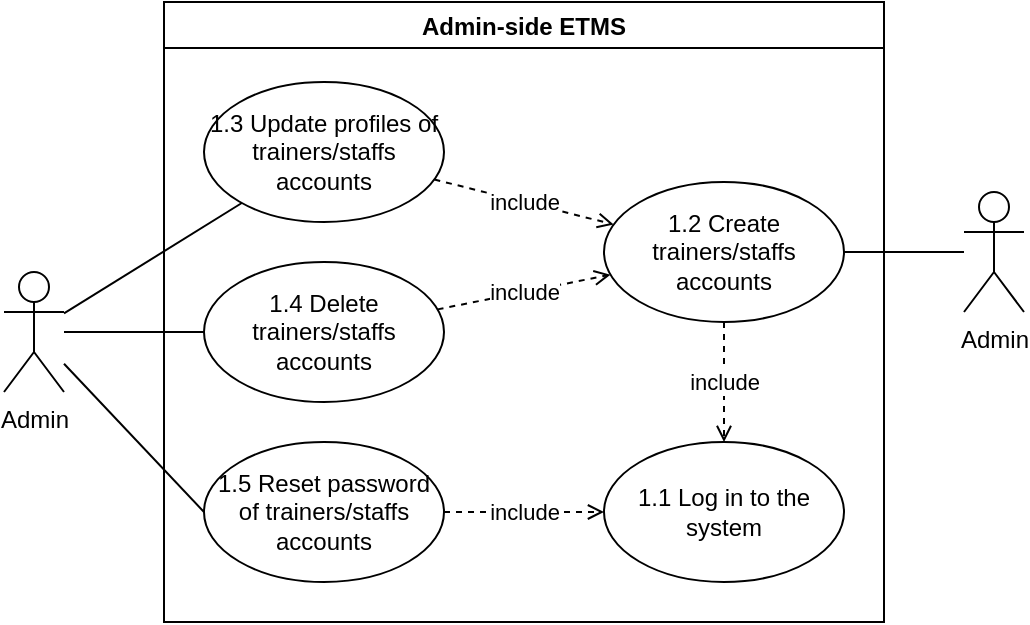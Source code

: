 <mxfile version="15.5.9" type="github" pages="7"><diagram id="-Zuo92RV7tZAzJg80u6L" name="Admin-side"><mxGraphModel dx="1038" dy="656" grid="1" gridSize="10" guides="1" tooltips="1" connect="1" arrows="1" fold="1" page="1" pageScale="1" pageWidth="827" pageHeight="1169" math="0" shadow="0"><root><mxCell id="-LoAXWamlNNe0DB5huc--0"/><mxCell id="-LoAXWamlNNe0DB5huc--1" parent="-LoAXWamlNNe0DB5huc--0"/><mxCell id="6SJ1erWJ1iZZkG3vzMZu-6" style="edgeStyle=none;rounded=0;orthogonalLoop=1;jettySize=auto;html=1;endArrow=none;endFill=0;" parent="-LoAXWamlNNe0DB5huc--1" source="dfLEApvsfWt8rVQpEWGw-2" target="6SJ1erWJ1iZZkG3vzMZu-2" edge="1"><mxGeometry relative="1" as="geometry"/></mxCell><mxCell id="6SJ1erWJ1iZZkG3vzMZu-7" style="edgeStyle=none;rounded=0;orthogonalLoop=1;jettySize=auto;html=1;endArrow=none;endFill=0;entryX=0;entryY=0.5;entryDx=0;entryDy=0;" parent="-LoAXWamlNNe0DB5huc--1" source="dfLEApvsfWt8rVQpEWGw-2" target="6SJ1erWJ1iZZkG3vzMZu-3" edge="1"><mxGeometry relative="1" as="geometry"/></mxCell><mxCell id="6SJ1erWJ1iZZkG3vzMZu-12" style="edgeStyle=none;rounded=0;orthogonalLoop=1;jettySize=auto;html=1;entryX=0;entryY=0.5;entryDx=0;entryDy=0;endArrow=none;endFill=0;" parent="-LoAXWamlNNe0DB5huc--1" source="dfLEApvsfWt8rVQpEWGw-2" target="6SJ1erWJ1iZZkG3vzMZu-4" edge="1"><mxGeometry relative="1" as="geometry"/></mxCell><mxCell id="dfLEApvsfWt8rVQpEWGw-2" value="Admin" style="shape=umlActor;verticalLabelPosition=bottom;verticalAlign=top;html=1;" parent="-LoAXWamlNNe0DB5huc--1" vertex="1"><mxGeometry x="40" y="175" width="30" height="60" as="geometry"/></mxCell><mxCell id="6SJ1erWJ1iZZkG3vzMZu-0" value="Admin-side ETMS" style="swimlane;" parent="-LoAXWamlNNe0DB5huc--1" vertex="1"><mxGeometry x="120" y="40" width="360" height="310" as="geometry"/></mxCell><mxCell id="8PhH1nSelWTvEu4YC87S-11" value="1.1 Log in to the system" style="ellipse;whiteSpace=wrap;html=1;" parent="6SJ1erWJ1iZZkG3vzMZu-0" vertex="1"><mxGeometry x="220" y="220" width="120" height="70" as="geometry"/></mxCell><mxCell id="6SJ1erWJ1iZZkG3vzMZu-1" value="1.2 Create trainers/staffs accounts" style="ellipse;whiteSpace=wrap;html=1;" parent="6SJ1erWJ1iZZkG3vzMZu-0" vertex="1"><mxGeometry x="220" y="90" width="120" height="70" as="geometry"/></mxCell><mxCell id="6SJ1erWJ1iZZkG3vzMZu-2" value="1.3 Update profiles of trainers/staffs accounts" style="ellipse;whiteSpace=wrap;html=1;" parent="6SJ1erWJ1iZZkG3vzMZu-0" vertex="1"><mxGeometry x="20" y="40" width="120" height="70" as="geometry"/></mxCell><mxCell id="6SJ1erWJ1iZZkG3vzMZu-3" value="1.4 Delete trainers/staffs accounts" style="ellipse;whiteSpace=wrap;html=1;" parent="6SJ1erWJ1iZZkG3vzMZu-0" vertex="1"><mxGeometry x="20" y="130" width="120" height="70" as="geometry"/></mxCell><mxCell id="6SJ1erWJ1iZZkG3vzMZu-8" value="include" style="edgeStyle=none;rounded=0;orthogonalLoop=1;jettySize=auto;html=1;endArrow=open;endFill=0;dashed=1;" parent="6SJ1erWJ1iZZkG3vzMZu-0" source="6SJ1erWJ1iZZkG3vzMZu-1" target="8PhH1nSelWTvEu4YC87S-11" edge="1"><mxGeometry relative="1" as="geometry"><mxPoint x="330" y="190" as="sourcePoint"/><mxPoint x="273.993" y="282.223" as="targetPoint"/></mxGeometry></mxCell><mxCell id="6SJ1erWJ1iZZkG3vzMZu-10" value="include" style="edgeStyle=none;rounded=0;orthogonalLoop=1;jettySize=auto;html=1;endArrow=open;endFill=0;dashed=1;" parent="6SJ1erWJ1iZZkG3vzMZu-0" source="6SJ1erWJ1iZZkG3vzMZu-3" target="6SJ1erWJ1iZZkG3vzMZu-1" edge="1"><mxGeometry relative="1" as="geometry"><mxPoint x="370" y="355" as="sourcePoint"/><mxPoint x="310" y="355" as="targetPoint"/></mxGeometry></mxCell><mxCell id="6SJ1erWJ1iZZkG3vzMZu-4" value="1.5 Reset password of trainers/staffs accounts" style="ellipse;whiteSpace=wrap;html=1;" parent="6SJ1erWJ1iZZkG3vzMZu-0" vertex="1"><mxGeometry x="20" y="220" width="120" height="70" as="geometry"/></mxCell><mxCell id="6SJ1erWJ1iZZkG3vzMZu-13" value="include" style="edgeStyle=none;rounded=0;orthogonalLoop=1;jettySize=auto;html=1;endArrow=open;endFill=0;dashed=1;" parent="6SJ1erWJ1iZZkG3vzMZu-0" source="6SJ1erWJ1iZZkG3vzMZu-4" target="8PhH1nSelWTvEu4YC87S-11" edge="1"><mxGeometry relative="1" as="geometry"><mxPoint x="190" y="210" as="sourcePoint"/><mxPoint x="310" y="355" as="targetPoint"/></mxGeometry></mxCell><mxCell id="199UKLYwYEcKiiT_Gsff-0" value="include" style="edgeStyle=none;rounded=0;orthogonalLoop=1;jettySize=auto;html=1;endArrow=open;endFill=0;dashed=1;" parent="6SJ1erWJ1iZZkG3vzMZu-0" source="6SJ1erWJ1iZZkG3vzMZu-2" target="6SJ1erWJ1iZZkG3vzMZu-1" edge="1"><mxGeometry relative="1" as="geometry"><mxPoint x="398.829" y="386.725" as="sourcePoint"/><mxPoint x="310" y="355" as="targetPoint"/></mxGeometry></mxCell><mxCell id="199UKLYwYEcKiiT_Gsff-3" style="edgeStyle=none;rounded=0;orthogonalLoop=1;jettySize=auto;html=1;endArrow=none;endFill=0;" parent="-LoAXWamlNNe0DB5huc--1" source="199UKLYwYEcKiiT_Gsff-2" target="6SJ1erWJ1iZZkG3vzMZu-1" edge="1"><mxGeometry relative="1" as="geometry"/></mxCell><mxCell id="199UKLYwYEcKiiT_Gsff-2" value="Admin" style="shape=umlActor;verticalLabelPosition=bottom;verticalAlign=top;html=1;" parent="-LoAXWamlNNe0DB5huc--1" vertex="1"><mxGeometry x="520" y="135" width="30" height="60" as="geometry"/></mxCell></root></mxGraphModel></diagram><diagram name="Staff-side" id="1po6QaaU2Bc3IgVL_rf-"><mxGraphModel dx="1038" dy="656" grid="1" gridSize="10" guides="1" tooltips="1" connect="1" arrows="1" fold="1" page="1" pageScale="1" pageWidth="827" pageHeight="1169" math="0" shadow="0"><root><mxCell id="h56xb-pAix-cF94XM59u-0"/><mxCell id="h56xb-pAix-cF94XM59u-1" parent="h56xb-pAix-cF94XM59u-0"/><mxCell id="h56xb-pAix-cF94XM59u-41" value="Staff-side course management ETMS" style="swimlane;" parent="h56xb-pAix-cF94XM59u-1" vertex="1"><mxGeometry x="100" y="40" width="500" height="400" as="geometry"/></mxCell><mxCell id="gxbGyGHRIv_lXtZgMgUf-9" value="2.1 Log in to the system" style="ellipse;whiteSpace=wrap;html=1;" parent="h56xb-pAix-cF94XM59u-41" vertex="1"><mxGeometry x="20" y="150" width="120" height="70" as="geometry"/></mxCell><mxCell id="gxbGyGHRIv_lXtZgMgUf-15" value="2.2 Manage Course Categories" style="ellipse;whiteSpace=wrap;html=1;" parent="h56xb-pAix-cF94XM59u-41" vertex="1"><mxGeometry x="220" y="60" width="120" height="70" as="geometry"/></mxCell><mxCell id="gxbGyGHRIv_lXtZgMgUf-17" value="include" style="edgeStyle=none;rounded=0;orthogonalLoop=1;jettySize=auto;html=1;endArrow=open;endFill=0;dashed=1;exitX=0;exitY=0.5;exitDx=0;exitDy=0;" parent="h56xb-pAix-cF94XM59u-41" source="gxbGyGHRIv_lXtZgMgUf-15" target="gxbGyGHRIv_lXtZgMgUf-9" edge="1"><mxGeometry relative="1" as="geometry"><mxPoint x="354.887" y="578.238" as="sourcePoint"/><mxPoint x="222.152" y="499.908" as="targetPoint"/></mxGeometry></mxCell><mxCell id="gxbGyGHRIv_lXtZgMgUf-7" value="2.3 Manage Courses" style="ellipse;whiteSpace=wrap;html=1;" parent="h56xb-pAix-cF94XM59u-41" vertex="1"><mxGeometry x="220" y="150" width="120" height="70" as="geometry"/></mxCell><mxCell id="gxbGyGHRIv_lXtZgMgUf-11" value="include" style="edgeStyle=none;rounded=0;orthogonalLoop=1;jettySize=auto;html=1;endArrow=open;endFill=0;dashed=1;" parent="h56xb-pAix-cF94XM59u-41" source="gxbGyGHRIv_lXtZgMgUf-7" target="gxbGyGHRIv_lXtZgMgUf-9" edge="1"><mxGeometry relative="1" as="geometry"><mxPoint x="360" y="365" as="sourcePoint"/><mxPoint x="232.801" y="447.305" as="targetPoint"/></mxGeometry></mxCell><mxCell id="gxbGyGHRIv_lXtZgMgUf-6" value="2.5 Search for trainees/trainers assigned to a course" style="ellipse;whiteSpace=wrap;html=1;" parent="h56xb-pAix-cF94XM59u-41" vertex="1"><mxGeometry x="210" y="270" width="140" height="70" as="geometry"/></mxCell><mxCell id="gxbGyGHRIv_lXtZgMgUf-13" value="extend" style="edgeStyle=none;rounded=0;orthogonalLoop=1;jettySize=auto;html=1;endArrow=open;endFill=0;dashed=1;" parent="h56xb-pAix-cF94XM59u-41" source="gxbGyGHRIv_lXtZgMgUf-6" target="gxbGyGHRIv_lXtZgMgUf-7" edge="1"><mxGeometry relative="1" as="geometry"><mxPoint x="250" y="270" as="sourcePoint"/><mxPoint x="579.251" y="309.693" as="targetPoint"/></mxGeometry></mxCell><mxCell id="8oZ4ttDqQxbIGbRQ8x6d-5" value="CRUD courses" style="shape=note;whiteSpace=wrap;html=1;backgroundOutline=1;darkOpacity=0.05;size=15;" parent="h56xb-pAix-cF94XM59u-41" vertex="1"><mxGeometry x="40" y="290" width="110" height="60" as="geometry"/></mxCell><mxCell id="8oZ4ttDqQxbIGbRQ8x6d-2" value="CRUD and Search course categories" style="shape=note;whiteSpace=wrap;html=1;backgroundOutline=1;darkOpacity=0.05;size=15;" parent="h56xb-pAix-cF94XM59u-41" vertex="1"><mxGeometry x="20" y="40" width="110" height="60" as="geometry"/></mxCell><mxCell id="yhtcj-vrcM0yzFpx0v7x-3" value="" style="edgeStyle=none;rounded=0;orthogonalLoop=1;jettySize=auto;html=1;endArrow=none;endFill=0;dashed=1;" parent="h56xb-pAix-cF94XM59u-41" source="8oZ4ttDqQxbIGbRQ8x6d-2" target="gxbGyGHRIv_lXtZgMgUf-15" edge="1"><mxGeometry relative="1" as="geometry"><mxPoint x="656.568" y="310.005" as="sourcePoint"/><mxPoint x="550.001" y="387.6" as="targetPoint"/></mxGeometry></mxCell><mxCell id="yhtcj-vrcM0yzFpx0v7x-4" value="" style="edgeStyle=none;rounded=0;orthogonalLoop=1;jettySize=auto;html=1;endArrow=none;endFill=0;dashed=1;" parent="h56xb-pAix-cF94XM59u-41" source="8oZ4ttDqQxbIGbRQ8x6d-5" target="gxbGyGHRIv_lXtZgMgUf-7" edge="1"><mxGeometry relative="1" as="geometry"><mxPoint x="340" y="201.486" as="sourcePoint"/><mxPoint x="410.064" y="203.38" as="targetPoint"/></mxGeometry></mxCell><mxCell id="yhtcj-vrcM0yzFpx0v7x-5" style="edgeStyle=none;rounded=0;orthogonalLoop=1;jettySize=auto;html=1;entryX=1;entryY=0.5;entryDx=0;entryDy=0;endArrow=none;endFill=0;" parent="h56xb-pAix-cF94XM59u-1" source="gxbGyGHRIv_lXtZgMgUf-5" target="gxbGyGHRIv_lXtZgMgUf-15" edge="1"><mxGeometry relative="1" as="geometry"/></mxCell><mxCell id="yhtcj-vrcM0yzFpx0v7x-6" style="edgeStyle=none;rounded=0;orthogonalLoop=1;jettySize=auto;html=1;entryX=1;entryY=0.5;entryDx=0;entryDy=0;endArrow=none;endFill=0;" parent="h56xb-pAix-cF94XM59u-1" source="gxbGyGHRIv_lXtZgMgUf-5" target="gxbGyGHRIv_lXtZgMgUf-7" edge="1"><mxGeometry relative="1" as="geometry"/></mxCell><mxCell id="yhtcj-vrcM0yzFpx0v7x-8" style="edgeStyle=none;rounded=0;orthogonalLoop=1;jettySize=auto;html=1;entryX=1;entryY=0.5;entryDx=0;entryDy=0;endArrow=none;endFill=0;" parent="h56xb-pAix-cF94XM59u-1" source="gxbGyGHRIv_lXtZgMgUf-5" target="gxbGyGHRIv_lXtZgMgUf-6" edge="1"><mxGeometry relative="1" as="geometry"/></mxCell><mxCell id="gxbGyGHRIv_lXtZgMgUf-5" value="Staff" style="shape=umlActor;verticalLabelPosition=bottom;verticalAlign=top;html=1;" parent="h56xb-pAix-cF94XM59u-1" vertex="1"><mxGeometry x="650" y="195" width="30" height="60" as="geometry"/></mxCell><mxCell id="gxbGyGHRIv_lXtZgMgUf-26" style="edgeStyle=none;rounded=0;orthogonalLoop=1;jettySize=auto;html=1;endArrow=none;endFill=0;" parent="h56xb-pAix-cF94XM59u-1" source="gxbGyGHRIv_lXtZgMgUf-29" target="gxbGyGHRIv_lXtZgMgUf-21" edge="1"><mxGeometry relative="1" as="geometry"/></mxCell><mxCell id="gxbGyGHRIv_lXtZgMgUf-27" style="edgeStyle=none;rounded=0;orthogonalLoop=1;jettySize=auto;html=1;endArrow=none;endFill=0;entryX=1;entryY=0.5;entryDx=0;entryDy=0;" parent="h56xb-pAix-cF94XM59u-1" source="gxbGyGHRIv_lXtZgMgUf-29" target="hnYTkVyJbjtZC2h11xVo-0" edge="1"><mxGeometry relative="1" as="geometry"/></mxCell><mxCell id="gxbGyGHRIv_lXtZgMgUf-28" style="edgeStyle=none;rounded=0;orthogonalLoop=1;jettySize=auto;html=1;endArrow=none;endFill=0;" parent="h56xb-pAix-cF94XM59u-1" source="gxbGyGHRIv_lXtZgMgUf-29" target="gxbGyGHRIv_lXtZgMgUf-23" edge="1"><mxGeometry relative="1" as="geometry"/></mxCell><mxCell id="gxbGyGHRIv_lXtZgMgUf-29" value="Staff" style="shape=umlActor;verticalLabelPosition=bottom;verticalAlign=top;html=1;" parent="h56xb-pAix-cF94XM59u-1" vertex="1"><mxGeometry x="660" y="615" width="30" height="60" as="geometry"/></mxCell><mxCell id="8oZ4ttDqQxbIGbRQ8x6d-9" value="Staff-side trainee account management ETSM" style="swimlane;" parent="h56xb-pAix-cF94XM59u-1" vertex="1"><mxGeometry x="100" y="460" width="500" height="330" as="geometry"/></mxCell><mxCell id="8oZ4ttDqQxbIGbRQ8x6d-10" value="2.1 Log in to the system" style="ellipse;whiteSpace=wrap;html=1;" parent="8oZ4ttDqQxbIGbRQ8x6d-9" vertex="1"><mxGeometry x="20" y="150" width="120" height="70" as="geometry"/></mxCell><mxCell id="gxbGyGHRIv_lXtZgMgUf-21" value="2.6 Create trainee accounts&amp;nbsp;" style="ellipse;whiteSpace=wrap;html=1;" parent="8oZ4ttDqQxbIGbRQ8x6d-9" vertex="1"><mxGeometry x="260" y="40" width="120" height="70" as="geometry"/></mxCell><mxCell id="gxbGyGHRIv_lXtZgMgUf-16" value="include" style="edgeStyle=none;rounded=0;orthogonalLoop=1;jettySize=auto;html=1;endArrow=open;endFill=0;dashed=1;exitX=0;exitY=0.5;exitDx=0;exitDy=0;" parent="8oZ4ttDqQxbIGbRQ8x6d-9" source="gxbGyGHRIv_lXtZgMgUf-21" target="8oZ4ttDqQxbIGbRQ8x6d-10" edge="1"><mxGeometry relative="1" as="geometry"><mxPoint x="546.674" y="237.392" as="sourcePoint"/><mxPoint x="260" y="-5" as="targetPoint"/></mxGeometry></mxCell><mxCell id="hnYTkVyJbjtZC2h11xVo-0" value="2.7 Delete trainees accounts" style="ellipse;whiteSpace=wrap;html=1;" parent="8oZ4ttDqQxbIGbRQ8x6d-9" vertex="1"><mxGeometry x="260" y="150" width="120" height="70" as="geometry"/></mxCell><mxCell id="hnYTkVyJbjtZC2h11xVo-2" value="include" style="edgeStyle=none;rounded=0;orthogonalLoop=1;jettySize=auto;html=1;endArrow=open;endFill=0;dashed=1;" parent="8oZ4ttDqQxbIGbRQ8x6d-9" source="hnYTkVyJbjtZC2h11xVo-0" edge="1"><mxGeometry relative="1" as="geometry"><mxPoint x="520" y="460" as="sourcePoint"/><mxPoint x="320" y="110" as="targetPoint"/></mxGeometry></mxCell><mxCell id="gxbGyGHRIv_lXtZgMgUf-23" value="2.8 Update profiles of trainees accounts" style="ellipse;whiteSpace=wrap;html=1;" parent="8oZ4ttDqQxbIGbRQ8x6d-9" vertex="1"><mxGeometry x="260" y="240" width="120" height="70" as="geometry"/></mxCell><mxCell id="SmueaSMCujVkVGMxf6vY-6" value="include" style="edgeStyle=none;rounded=0;orthogonalLoop=1;jettySize=auto;html=1;endArrow=open;endFill=0;dashed=1;exitX=0;exitY=0.5;exitDx=0;exitDy=0;" edge="1" parent="8oZ4ttDqQxbIGbRQ8x6d-9" source="gxbGyGHRIv_lXtZgMgUf-23" target="8oZ4ttDqQxbIGbRQ8x6d-10"><mxGeometry relative="1" as="geometry"><mxPoint x="370" y="545" as="sourcePoint"/><mxPoint x="231.429" y="629.683" as="targetPoint"/></mxGeometry></mxCell><mxCell id="BoXGeNyAcBQrCWCWEHar-0" value="Staff-side assign trainers/trainees to a courses" style="swimlane;" parent="h56xb-pAix-cF94XM59u-1" vertex="1"><mxGeometry x="100" y="840" width="500" height="320" as="geometry"/></mxCell><mxCell id="BoXGeNyAcBQrCWCWEHar-2" value="2.1 Log in to the system" style="ellipse;whiteSpace=wrap;html=1;" parent="BoXGeNyAcBQrCWCWEHar-0" vertex="1"><mxGeometry x="20" y="139" width="120" height="70" as="geometry"/></mxCell><mxCell id="BoXGeNyAcBQrCWCWEHar-20" value="include" style="edgeStyle=none;rounded=0;orthogonalLoop=1;jettySize=auto;html=1;endArrow=open;endFill=0;dashed=1;" parent="BoXGeNyAcBQrCWCWEHar-0" source="SmueaSMCujVkVGMxf6vY-3" target="BoXGeNyAcBQrCWCWEHar-2" edge="1"><mxGeometry relative="1" as="geometry"><mxPoint x="740" y="239" as="sourcePoint"/><mxPoint x="640" y="249" as="targetPoint"/></mxGeometry></mxCell><mxCell id="gxbGyGHRIv_lXtZgMgUf-8" value="2.10 Assign/remove trainees to/from a specific course" style="ellipse;whiteSpace=wrap;html=1;" parent="BoXGeNyAcBQrCWCWEHar-0" vertex="1"><mxGeometry x="220" y="139" width="120" height="70" as="geometry"/></mxCell><mxCell id="BoXGeNyAcBQrCWCWEHar-9" value="2.11 Assign/remove trainers to/from a specific course" style="ellipse;whiteSpace=wrap;html=1;" parent="BoXGeNyAcBQrCWCWEHar-0" vertex="1"><mxGeometry x="220" y="230" width="120" height="70" as="geometry"/></mxCell><mxCell id="SmueaSMCujVkVGMxf6vY-2" value="include" style="edgeStyle=none;rounded=0;orthogonalLoop=1;jettySize=auto;html=1;endArrow=open;endFill=0;dashed=1;exitX=0;exitY=0.5;exitDx=0;exitDy=0;" edge="1" parent="BoXGeNyAcBQrCWCWEHar-0" source="BoXGeNyAcBQrCWCWEHar-9" target="BoXGeNyAcBQrCWCWEHar-2"><mxGeometry relative="1" as="geometry"><mxPoint x="279.375" y="449.003" as="sourcePoint"/><mxPoint x="120" y="379" as="targetPoint"/></mxGeometry></mxCell><mxCell id="SmueaSMCujVkVGMxf6vY-1" value="include" style="edgeStyle=none;rounded=0;orthogonalLoop=1;jettySize=auto;html=1;endArrow=open;endFill=0;dashed=1;exitX=0;exitY=0.5;exitDx=0;exitDy=0;" edge="1" parent="BoXGeNyAcBQrCWCWEHar-0" source="gxbGyGHRIv_lXtZgMgUf-8" target="BoXGeNyAcBQrCWCWEHar-2"><mxGeometry relative="1" as="geometry"><mxPoint x="269.375" y="439.003" as="sourcePoint"/><mxPoint x="110" y="369" as="targetPoint"/></mxGeometry></mxCell><mxCell id="SmueaSMCujVkVGMxf6vY-3" value="2.9 Search for trainers/trainees by enrolled course name" style="ellipse;whiteSpace=wrap;html=1;" vertex="1" parent="BoXGeNyAcBQrCWCWEHar-0"><mxGeometry x="220" y="40" width="120" height="70" as="geometry"/></mxCell><mxCell id="BoXGeNyAcBQrCWCWEHar-26" style="edgeStyle=none;rounded=0;orthogonalLoop=1;jettySize=auto;html=1;endArrow=none;endFill=0;" parent="h56xb-pAix-cF94XM59u-1" source="BoXGeNyAcBQrCWCWEHar-7" target="gxbGyGHRIv_lXtZgMgUf-8" edge="1"><mxGeometry relative="1" as="geometry"/></mxCell><mxCell id="BoXGeNyAcBQrCWCWEHar-28" style="edgeStyle=none;rounded=0;orthogonalLoop=1;jettySize=auto;html=1;entryX=1;entryY=0.5;entryDx=0;entryDy=0;endArrow=none;endFill=0;" parent="h56xb-pAix-cF94XM59u-1" source="BoXGeNyAcBQrCWCWEHar-7" target="BoXGeNyAcBQrCWCWEHar-9" edge="1"><mxGeometry relative="1" as="geometry"/></mxCell><mxCell id="SmueaSMCujVkVGMxf6vY-9" style="rounded=0;orthogonalLoop=1;jettySize=auto;html=1;endArrow=none;endFill=0;" edge="1" parent="h56xb-pAix-cF94XM59u-1" source="BoXGeNyAcBQrCWCWEHar-7" target="SmueaSMCujVkVGMxf6vY-3"><mxGeometry relative="1" as="geometry"/></mxCell><mxCell id="BoXGeNyAcBQrCWCWEHar-7" value="Staff" style="shape=umlActor;verticalLabelPosition=bottom;verticalAlign=top;html=1;" parent="h56xb-pAix-cF94XM59u-1" vertex="1"><mxGeometry x="660" y="984" width="30" height="60" as="geometry"/></mxCell></root></mxGraphModel></diagram><diagram id="DFRwfie9tOU8dmDg7rkG" name="ERD"><mxGraphModel dx="1038" dy="656" grid="1" gridSize="10" guides="1" tooltips="1" connect="1" arrows="1" fold="1" page="1" pageScale="1" pageWidth="827" pageHeight="1169" math="0" shadow="0"><root><mxCell id="ZLjGLMDozAA01at8S0_N-0"/><mxCell id="ZLjGLMDozAA01at8S0_N-1" parent="ZLjGLMDozAA01at8S0_N-0"/><mxCell id="ZLjGLMDozAA01at8S0_N-2" value="AspNetUsers" style="shape=table;startSize=30;container=1;collapsible=1;childLayout=tableLayout;fixedRows=1;rowLines=0;fontStyle=1;align=center;resizeLast=1;" parent="ZLjGLMDozAA01at8S0_N-1" vertex="1"><mxGeometry x="360" y="80" width="160" height="270" as="geometry"/></mxCell><mxCell id="ZLjGLMDozAA01at8S0_N-3" value="" style="shape=partialRectangle;collapsible=0;dropTarget=0;pointerEvents=0;fillColor=none;top=0;left=0;bottom=1;right=0;points=[[0,0.5],[1,0.5]];portConstraint=eastwest;" parent="ZLjGLMDozAA01at8S0_N-2" vertex="1"><mxGeometry y="30" width="160" height="30" as="geometry"/></mxCell><mxCell id="ZLjGLMDozAA01at8S0_N-4" value="PK" style="shape=partialRectangle;connectable=0;fillColor=none;top=0;left=0;bottom=0;right=0;fontStyle=1;overflow=hidden;" parent="ZLjGLMDozAA01at8S0_N-3" vertex="1"><mxGeometry width="30" height="30" as="geometry"><mxRectangle width="30" height="30" as="alternateBounds"/></mxGeometry></mxCell><mxCell id="ZLjGLMDozAA01at8S0_N-5" value="Id" style="shape=partialRectangle;connectable=0;fillColor=none;top=0;left=0;bottom=0;right=0;align=left;spacingLeft=6;fontStyle=5;overflow=hidden;" parent="ZLjGLMDozAA01at8S0_N-3" vertex="1"><mxGeometry x="30" width="130" height="30" as="geometry"><mxRectangle width="130" height="30" as="alternateBounds"/></mxGeometry></mxCell><mxCell id="ZLjGLMDozAA01at8S0_N-6" value="" style="shape=partialRectangle;collapsible=0;dropTarget=0;pointerEvents=0;fillColor=none;top=0;left=0;bottom=0;right=0;points=[[0,0.5],[1,0.5]];portConstraint=eastwest;" parent="ZLjGLMDozAA01at8S0_N-2" vertex="1"><mxGeometry y="60" width="160" height="30" as="geometry"/></mxCell><mxCell id="ZLjGLMDozAA01at8S0_N-7" value="" style="shape=partialRectangle;connectable=0;fillColor=none;top=0;left=0;bottom=0;right=0;editable=1;overflow=hidden;" parent="ZLjGLMDozAA01at8S0_N-6" vertex="1"><mxGeometry width="30" height="30" as="geometry"><mxRectangle width="30" height="30" as="alternateBounds"/></mxGeometry></mxCell><mxCell id="ZLjGLMDozAA01at8S0_N-8" value="UserName" style="shape=partialRectangle;connectable=0;fillColor=none;top=0;left=0;bottom=0;right=0;align=left;spacingLeft=6;overflow=hidden;" parent="ZLjGLMDozAA01at8S0_N-6" vertex="1"><mxGeometry x="30" width="130" height="30" as="geometry"><mxRectangle width="130" height="30" as="alternateBounds"/></mxGeometry></mxCell><mxCell id="ZLjGLMDozAA01at8S0_N-68" value="" style="shape=partialRectangle;collapsible=0;dropTarget=0;pointerEvents=0;fillColor=none;top=0;left=0;bottom=0;right=0;points=[[0,0.5],[1,0.5]];portConstraint=eastwest;" parent="ZLjGLMDozAA01at8S0_N-2" vertex="1"><mxGeometry y="90" width="160" height="30" as="geometry"/></mxCell><mxCell id="ZLjGLMDozAA01at8S0_N-69" value="" style="shape=partialRectangle;connectable=0;fillColor=none;top=0;left=0;bottom=0;right=0;editable=1;overflow=hidden;" parent="ZLjGLMDozAA01at8S0_N-68" vertex="1"><mxGeometry width="30" height="30" as="geometry"><mxRectangle width="30" height="30" as="alternateBounds"/></mxGeometry></mxCell><mxCell id="ZLjGLMDozAA01at8S0_N-70" value="PasswordHash" style="shape=partialRectangle;connectable=0;fillColor=none;top=0;left=0;bottom=0;right=0;align=left;spacingLeft=6;overflow=hidden;" parent="ZLjGLMDozAA01at8S0_N-68" vertex="1"><mxGeometry x="30" width="130" height="30" as="geometry"><mxRectangle width="130" height="30" as="alternateBounds"/></mxGeometry></mxCell><mxCell id="XGphwFju55MRbVTztd3u-0" value="" style="shape=partialRectangle;collapsible=0;dropTarget=0;pointerEvents=0;fillColor=none;top=0;left=0;bottom=0;right=0;points=[[0,0.5],[1,0.5]];portConstraint=eastwest;" parent="ZLjGLMDozAA01at8S0_N-2" vertex="1"><mxGeometry y="120" width="160" height="30" as="geometry"/></mxCell><mxCell id="XGphwFju55MRbVTztd3u-1" value="" style="shape=partialRectangle;connectable=0;fillColor=none;top=0;left=0;bottom=0;right=0;editable=1;overflow=hidden;" parent="XGphwFju55MRbVTztd3u-0" vertex="1"><mxGeometry width="30" height="30" as="geometry"><mxRectangle width="30" height="30" as="alternateBounds"/></mxGeometry></mxCell><mxCell id="XGphwFju55MRbVTztd3u-2" value="FullName" style="shape=partialRectangle;connectable=0;fillColor=none;top=0;left=0;bottom=0;right=0;align=left;spacingLeft=6;overflow=hidden;" parent="XGphwFju55MRbVTztd3u-0" vertex="1"><mxGeometry x="30" width="130" height="30" as="geometry"><mxRectangle width="130" height="30" as="alternateBounds"/></mxGeometry></mxCell><mxCell id="ZLjGLMDozAA01at8S0_N-9" value="" style="shape=partialRectangle;collapsible=0;dropTarget=0;pointerEvents=0;fillColor=none;top=0;left=0;bottom=0;right=0;points=[[0,0.5],[1,0.5]];portConstraint=eastwest;" parent="ZLjGLMDozAA01at8S0_N-2" vertex="1"><mxGeometry y="150" width="160" height="30" as="geometry"/></mxCell><mxCell id="ZLjGLMDozAA01at8S0_N-10" value="" style="shape=partialRectangle;connectable=0;fillColor=none;top=0;left=0;bottom=0;right=0;editable=1;overflow=hidden;" parent="ZLjGLMDozAA01at8S0_N-9" vertex="1"><mxGeometry width="30" height="30" as="geometry"><mxRectangle width="30" height="30" as="alternateBounds"/></mxGeometry></mxCell><mxCell id="ZLjGLMDozAA01at8S0_N-11" value="Email" style="shape=partialRectangle;connectable=0;fillColor=none;top=0;left=0;bottom=0;right=0;align=left;spacingLeft=6;overflow=hidden;" parent="ZLjGLMDozAA01at8S0_N-9" vertex="1"><mxGeometry x="30" width="130" height="30" as="geometry"><mxRectangle width="130" height="30" as="alternateBounds"/></mxGeometry></mxCell><mxCell id="ZLjGLMDozAA01at8S0_N-12" value="" style="shape=partialRectangle;collapsible=0;dropTarget=0;pointerEvents=0;fillColor=none;top=0;left=0;bottom=0;right=0;points=[[0,0.5],[1,0.5]];portConstraint=eastwest;" parent="ZLjGLMDozAA01at8S0_N-2" vertex="1"><mxGeometry y="180" width="160" height="30" as="geometry"/></mxCell><mxCell id="ZLjGLMDozAA01at8S0_N-13" value="" style="shape=partialRectangle;connectable=0;fillColor=none;top=0;left=0;bottom=0;right=0;editable=1;overflow=hidden;" parent="ZLjGLMDozAA01at8S0_N-12" vertex="1"><mxGeometry width="30" height="30" as="geometry"><mxRectangle width="30" height="30" as="alternateBounds"/></mxGeometry></mxCell><mxCell id="ZLjGLMDozAA01at8S0_N-14" value="Age" style="shape=partialRectangle;connectable=0;fillColor=none;top=0;left=0;bottom=0;right=0;align=left;spacingLeft=6;overflow=hidden;" parent="ZLjGLMDozAA01at8S0_N-12" vertex="1"><mxGeometry x="30" width="130" height="30" as="geometry"><mxRectangle width="130" height="30" as="alternateBounds"/></mxGeometry></mxCell><mxCell id="ZLjGLMDozAA01at8S0_N-18" value="" style="shape=partialRectangle;collapsible=0;dropTarget=0;pointerEvents=0;fillColor=none;top=0;left=0;bottom=0;right=0;points=[[0,0.5],[1,0.5]];portConstraint=eastwest;" parent="ZLjGLMDozAA01at8S0_N-2" vertex="1"><mxGeometry y="210" width="160" height="30" as="geometry"/></mxCell><mxCell id="ZLjGLMDozAA01at8S0_N-19" value="" style="shape=partialRectangle;connectable=0;fillColor=none;top=0;left=0;bottom=0;right=0;editable=1;overflow=hidden;" parent="ZLjGLMDozAA01at8S0_N-18" vertex="1"><mxGeometry width="30" height="30" as="geometry"><mxRectangle width="30" height="30" as="alternateBounds"/></mxGeometry></mxCell><mxCell id="ZLjGLMDozAA01at8S0_N-20" value="Address" style="shape=partialRectangle;connectable=0;fillColor=none;top=0;left=0;bottom=0;right=0;align=left;spacingLeft=6;overflow=hidden;" parent="ZLjGLMDozAA01at8S0_N-18" vertex="1"><mxGeometry x="30" width="130" height="30" as="geometry"><mxRectangle width="130" height="30" as="alternateBounds"/></mxGeometry></mxCell><mxCell id="XGphwFju55MRbVTztd3u-46" value="" style="shape=partialRectangle;collapsible=0;dropTarget=0;pointerEvents=0;fillColor=none;top=0;left=0;bottom=0;right=0;points=[[0,0.5],[1,0.5]];portConstraint=eastwest;" parent="ZLjGLMDozAA01at8S0_N-2" vertex="1"><mxGeometry y="240" width="160" height="30" as="geometry"/></mxCell><mxCell id="XGphwFju55MRbVTztd3u-47" value="" style="shape=partialRectangle;connectable=0;fillColor=none;top=0;left=0;bottom=0;right=0;editable=1;overflow=hidden;" parent="XGphwFju55MRbVTztd3u-46" vertex="1"><mxGeometry width="30" height="30" as="geometry"><mxRectangle width="30" height="30" as="alternateBounds"/></mxGeometry></mxCell><mxCell id="XGphwFju55MRbVTztd3u-48" value="etc..." style="shape=partialRectangle;connectable=0;fillColor=none;top=0;left=0;bottom=0;right=0;align=left;spacingLeft=6;overflow=hidden;" parent="XGphwFju55MRbVTztd3u-46" vertex="1"><mxGeometry x="30" width="130" height="30" as="geometry"><mxRectangle width="130" height="30" as="alternateBounds"/></mxGeometry></mxCell><mxCell id="ZLjGLMDozAA01at8S0_N-21" value="AspNetRoles" style="shape=table;startSize=30;container=1;collapsible=1;childLayout=tableLayout;fixedRows=1;rowLines=0;fontStyle=1;align=center;resizeLast=1;" parent="ZLjGLMDozAA01at8S0_N-1" vertex="1"><mxGeometry x="600" y="200" width="160" height="90" as="geometry"/></mxCell><mxCell id="ZLjGLMDozAA01at8S0_N-22" value="" style="shape=partialRectangle;collapsible=0;dropTarget=0;pointerEvents=0;fillColor=none;top=0;left=0;bottom=1;right=0;points=[[0,0.5],[1,0.5]];portConstraint=eastwest;" parent="ZLjGLMDozAA01at8S0_N-21" vertex="1"><mxGeometry y="30" width="160" height="30" as="geometry"/></mxCell><mxCell id="ZLjGLMDozAA01at8S0_N-23" value="PK" style="shape=partialRectangle;connectable=0;fillColor=none;top=0;left=0;bottom=0;right=0;fontStyle=1;overflow=hidden;" parent="ZLjGLMDozAA01at8S0_N-22" vertex="1"><mxGeometry width="30" height="30" as="geometry"><mxRectangle width="30" height="30" as="alternateBounds"/></mxGeometry></mxCell><mxCell id="ZLjGLMDozAA01at8S0_N-24" value="ID" style="shape=partialRectangle;connectable=0;fillColor=none;top=0;left=0;bottom=0;right=0;align=left;spacingLeft=6;fontStyle=5;overflow=hidden;" parent="ZLjGLMDozAA01at8S0_N-22" vertex="1"><mxGeometry x="30" width="130" height="30" as="geometry"><mxRectangle width="130" height="30" as="alternateBounds"/></mxGeometry></mxCell><mxCell id="ZLjGLMDozAA01at8S0_N-25" value="" style="shape=partialRectangle;collapsible=0;dropTarget=0;pointerEvents=0;fillColor=none;top=0;left=0;bottom=0;right=0;points=[[0,0.5],[1,0.5]];portConstraint=eastwest;" parent="ZLjGLMDozAA01at8S0_N-21" vertex="1"><mxGeometry y="60" width="160" height="30" as="geometry"/></mxCell><mxCell id="ZLjGLMDozAA01at8S0_N-26" value="" style="shape=partialRectangle;connectable=0;fillColor=none;top=0;left=0;bottom=0;right=0;editable=1;overflow=hidden;" parent="ZLjGLMDozAA01at8S0_N-25" vertex="1"><mxGeometry width="30" height="30" as="geometry"><mxRectangle width="30" height="30" as="alternateBounds"/></mxGeometry></mxCell><mxCell id="ZLjGLMDozAA01at8S0_N-27" value="Name" style="shape=partialRectangle;connectable=0;fillColor=none;top=0;left=0;bottom=0;right=0;align=left;spacingLeft=6;overflow=hidden;" parent="ZLjGLMDozAA01at8S0_N-25" vertex="1"><mxGeometry x="30" width="130" height="30" as="geometry"><mxRectangle width="130" height="30" as="alternateBounds"/></mxGeometry></mxCell><mxCell id="ZLjGLMDozAA01at8S0_N-53" value="AspNetUserRoles" style="shape=table;startSize=30;container=1;collapsible=1;childLayout=tableLayout;fixedRows=1;rowLines=0;fontStyle=1;align=center;resizeLast=1;" parent="ZLjGLMDozAA01at8S0_N-1" vertex="1"><mxGeometry x="600" y="80" width="160" height="90" as="geometry"/></mxCell><mxCell id="ZLjGLMDozAA01at8S0_N-54" value="" style="shape=partialRectangle;collapsible=0;dropTarget=0;pointerEvents=0;fillColor=none;top=0;left=0;bottom=0;right=0;points=[[0,0.5],[1,0.5]];portConstraint=eastwest;" parent="ZLjGLMDozAA01at8S0_N-53" vertex="1"><mxGeometry y="30" width="160" height="30" as="geometry"/></mxCell><mxCell id="ZLjGLMDozAA01at8S0_N-55" value="PK,FK1" style="shape=partialRectangle;connectable=0;fillColor=none;top=0;left=0;bottom=0;right=0;fontStyle=1;overflow=hidden;" parent="ZLjGLMDozAA01at8S0_N-54" vertex="1"><mxGeometry width="60" height="30" as="geometry"><mxRectangle width="60" height="30" as="alternateBounds"/></mxGeometry></mxCell><mxCell id="ZLjGLMDozAA01at8S0_N-56" value="UserId" style="shape=partialRectangle;connectable=0;fillColor=none;top=0;left=0;bottom=0;right=0;align=left;spacingLeft=6;fontStyle=5;overflow=hidden;" parent="ZLjGLMDozAA01at8S0_N-54" vertex="1"><mxGeometry x="60" width="100" height="30" as="geometry"><mxRectangle width="100" height="30" as="alternateBounds"/></mxGeometry></mxCell><mxCell id="ZLjGLMDozAA01at8S0_N-57" value="" style="shape=partialRectangle;collapsible=0;dropTarget=0;pointerEvents=0;fillColor=none;top=0;left=0;bottom=1;right=0;points=[[0,0.5],[1,0.5]];portConstraint=eastwest;" parent="ZLjGLMDozAA01at8S0_N-53" vertex="1"><mxGeometry y="60" width="160" height="30" as="geometry"/></mxCell><mxCell id="ZLjGLMDozAA01at8S0_N-58" value="PK,FK2" style="shape=partialRectangle;connectable=0;fillColor=none;top=0;left=0;bottom=0;right=0;fontStyle=1;overflow=hidden;" parent="ZLjGLMDozAA01at8S0_N-57" vertex="1"><mxGeometry width="60" height="30" as="geometry"><mxRectangle width="60" height="30" as="alternateBounds"/></mxGeometry></mxCell><mxCell id="ZLjGLMDozAA01at8S0_N-59" value="RoleId" style="shape=partialRectangle;connectable=0;fillColor=none;top=0;left=0;bottom=0;right=0;align=left;spacingLeft=6;fontStyle=5;overflow=hidden;" parent="ZLjGLMDozAA01at8S0_N-57" vertex="1"><mxGeometry x="60" width="100" height="30" as="geometry"><mxRectangle width="100" height="30" as="alternateBounds"/></mxGeometry></mxCell><mxCell id="N9nqLkN6VIdVm4Pc-ygT-0" value="Courses" style="shape=table;startSize=30;container=1;collapsible=1;childLayout=tableLayout;fixedRows=1;rowLines=0;fontStyle=1;align=center;resizeLast=1;" parent="ZLjGLMDozAA01at8S0_N-1" vertex="1"><mxGeometry x="360" y="380" width="160" height="150" as="geometry"/></mxCell><mxCell id="N9nqLkN6VIdVm4Pc-ygT-1" value="" style="shape=partialRectangle;collapsible=0;dropTarget=0;pointerEvents=0;fillColor=none;top=0;left=0;bottom=1;right=0;points=[[0,0.5],[1,0.5]];portConstraint=eastwest;" parent="N9nqLkN6VIdVm4Pc-ygT-0" vertex="1"><mxGeometry y="30" width="160" height="30" as="geometry"/></mxCell><mxCell id="N9nqLkN6VIdVm4Pc-ygT-2" value="PK" style="shape=partialRectangle;connectable=0;fillColor=none;top=0;left=0;bottom=0;right=0;fontStyle=1;overflow=hidden;" parent="N9nqLkN6VIdVm4Pc-ygT-1" vertex="1"><mxGeometry width="30" height="30" as="geometry"><mxRectangle width="30" height="30" as="alternateBounds"/></mxGeometry></mxCell><mxCell id="N9nqLkN6VIdVm4Pc-ygT-3" value="ID" style="shape=partialRectangle;connectable=0;fillColor=none;top=0;left=0;bottom=0;right=0;align=left;spacingLeft=6;fontStyle=5;overflow=hidden;" parent="N9nqLkN6VIdVm4Pc-ygT-1" vertex="1"><mxGeometry x="30" width="130" height="30" as="geometry"><mxRectangle width="130" height="30" as="alternateBounds"/></mxGeometry></mxCell><mxCell id="N9nqLkN6VIdVm4Pc-ygT-4" value="" style="shape=partialRectangle;collapsible=0;dropTarget=0;pointerEvents=0;fillColor=none;top=0;left=0;bottom=0;right=0;points=[[0,0.5],[1,0.5]];portConstraint=eastwest;" parent="N9nqLkN6VIdVm4Pc-ygT-0" vertex="1"><mxGeometry y="60" width="160" height="30" as="geometry"/></mxCell><mxCell id="N9nqLkN6VIdVm4Pc-ygT-5" value="" style="shape=partialRectangle;connectable=0;fillColor=none;top=0;left=0;bottom=0;right=0;editable=1;overflow=hidden;" parent="N9nqLkN6VIdVm4Pc-ygT-4" vertex="1"><mxGeometry width="30" height="30" as="geometry"><mxRectangle width="30" height="30" as="alternateBounds"/></mxGeometry></mxCell><mxCell id="N9nqLkN6VIdVm4Pc-ygT-6" value="Name" style="shape=partialRectangle;connectable=0;fillColor=none;top=0;left=0;bottom=0;right=0;align=left;spacingLeft=6;overflow=hidden;" parent="N9nqLkN6VIdVm4Pc-ygT-4" vertex="1"><mxGeometry x="30" width="130" height="30" as="geometry"><mxRectangle width="130" height="30" as="alternateBounds"/></mxGeometry></mxCell><mxCell id="N9nqLkN6VIdVm4Pc-ygT-7" value="" style="shape=partialRectangle;collapsible=0;dropTarget=0;pointerEvents=0;fillColor=none;top=0;left=0;bottom=0;right=0;points=[[0,0.5],[1,0.5]];portConstraint=eastwest;" parent="N9nqLkN6VIdVm4Pc-ygT-0" vertex="1"><mxGeometry y="90" width="160" height="30" as="geometry"/></mxCell><mxCell id="N9nqLkN6VIdVm4Pc-ygT-8" value="FK" style="shape=partialRectangle;connectable=0;fillColor=none;top=0;left=0;bottom=0;right=0;editable=1;overflow=hidden;fontStyle=5" parent="N9nqLkN6VIdVm4Pc-ygT-7" vertex="1"><mxGeometry width="30" height="30" as="geometry"><mxRectangle width="30" height="30" as="alternateBounds"/></mxGeometry></mxCell><mxCell id="N9nqLkN6VIdVm4Pc-ygT-9" value="CategoryId" style="shape=partialRectangle;connectable=0;fillColor=none;top=0;left=0;bottom=0;right=0;align=left;spacingLeft=6;overflow=hidden;fontStyle=5" parent="N9nqLkN6VIdVm4Pc-ygT-7" vertex="1"><mxGeometry x="30" width="130" height="30" as="geometry"><mxRectangle width="130" height="30" as="alternateBounds"/></mxGeometry></mxCell><mxCell id="N9nqLkN6VIdVm4Pc-ygT-10" value="" style="shape=partialRectangle;collapsible=0;dropTarget=0;pointerEvents=0;fillColor=none;top=0;left=0;bottom=0;right=0;points=[[0,0.5],[1,0.5]];portConstraint=eastwest;" parent="N9nqLkN6VIdVm4Pc-ygT-0" vertex="1"><mxGeometry y="120" width="160" height="30" as="geometry"/></mxCell><mxCell id="N9nqLkN6VIdVm4Pc-ygT-11" value="" style="shape=partialRectangle;connectable=0;fillColor=none;top=0;left=0;bottom=0;right=0;editable=1;overflow=hidden;" parent="N9nqLkN6VIdVm4Pc-ygT-10" vertex="1"><mxGeometry width="30" height="30" as="geometry"><mxRectangle width="30" height="30" as="alternateBounds"/></mxGeometry></mxCell><mxCell id="N9nqLkN6VIdVm4Pc-ygT-12" value="Description" style="shape=partialRectangle;connectable=0;fillColor=none;top=0;left=0;bottom=0;right=0;align=left;spacingLeft=6;overflow=hidden;" parent="N9nqLkN6VIdVm4Pc-ygT-10" vertex="1"><mxGeometry x="30" width="130" height="30" as="geometry"><mxRectangle width="130" height="30" as="alternateBounds"/></mxGeometry></mxCell><mxCell id="N9nqLkN6VIdVm4Pc-ygT-13" value="CourseTrainees" style="shape=table;startSize=30;container=1;collapsible=1;childLayout=tableLayout;fixedRows=1;rowLines=0;fontStyle=1;align=center;resizeLast=1;" parent="ZLjGLMDozAA01at8S0_N-1" vertex="1"><mxGeometry x="120" y="250" width="160" height="90" as="geometry"/></mxCell><mxCell id="N9nqLkN6VIdVm4Pc-ygT-14" value="" style="shape=partialRectangle;collapsible=0;dropTarget=0;pointerEvents=0;fillColor=none;top=0;left=0;bottom=0;right=0;points=[[0,0.5],[1,0.5]];portConstraint=eastwest;" parent="N9nqLkN6VIdVm4Pc-ygT-13" vertex="1"><mxGeometry y="30" width="160" height="30" as="geometry"/></mxCell><mxCell id="N9nqLkN6VIdVm4Pc-ygT-15" value="PK,FK1" style="shape=partialRectangle;connectable=0;fillColor=none;top=0;left=0;bottom=0;right=0;fontStyle=1;overflow=hidden;" parent="N9nqLkN6VIdVm4Pc-ygT-14" vertex="1"><mxGeometry width="60" height="30" as="geometry"><mxRectangle width="60" height="30" as="alternateBounds"/></mxGeometry></mxCell><mxCell id="N9nqLkN6VIdVm4Pc-ygT-16" value="TraineeUserId" style="shape=partialRectangle;connectable=0;fillColor=none;top=0;left=0;bottom=0;right=0;align=left;spacingLeft=6;fontStyle=5;overflow=hidden;" parent="N9nqLkN6VIdVm4Pc-ygT-14" vertex="1"><mxGeometry x="60" width="100" height="30" as="geometry"><mxRectangle width="100" height="30" as="alternateBounds"/></mxGeometry></mxCell><mxCell id="N9nqLkN6VIdVm4Pc-ygT-17" value="" style="shape=partialRectangle;collapsible=0;dropTarget=0;pointerEvents=0;fillColor=none;top=0;left=0;bottom=1;right=0;points=[[0,0.5],[1,0.5]];portConstraint=eastwest;" parent="N9nqLkN6VIdVm4Pc-ygT-13" vertex="1"><mxGeometry y="60" width="160" height="30" as="geometry"/></mxCell><mxCell id="N9nqLkN6VIdVm4Pc-ygT-18" value="PK,FK2" style="shape=partialRectangle;connectable=0;fillColor=none;top=0;left=0;bottom=0;right=0;fontStyle=1;overflow=hidden;" parent="N9nqLkN6VIdVm4Pc-ygT-17" vertex="1"><mxGeometry width="60" height="30" as="geometry"><mxRectangle width="60" height="30" as="alternateBounds"/></mxGeometry></mxCell><mxCell id="N9nqLkN6VIdVm4Pc-ygT-19" value="CourseId" style="shape=partialRectangle;connectable=0;fillColor=none;top=0;left=0;bottom=0;right=0;align=left;spacingLeft=6;fontStyle=5;overflow=hidden;" parent="N9nqLkN6VIdVm4Pc-ygT-17" vertex="1"><mxGeometry x="60" width="100" height="30" as="geometry"><mxRectangle width="100" height="30" as="alternateBounds"/></mxGeometry></mxCell><mxCell id="N9nqLkN6VIdVm4Pc-ygT-39" value="CourseCategories" style="shape=table;startSize=30;container=1;collapsible=1;childLayout=tableLayout;fixedRows=1;rowLines=0;fontStyle=1;align=center;resizeLast=1;" parent="ZLjGLMDozAA01at8S0_N-1" vertex="1"><mxGeometry x="120" y="410" width="160" height="120" as="geometry"/></mxCell><mxCell id="N9nqLkN6VIdVm4Pc-ygT-40" value="" style="shape=partialRectangle;collapsible=0;dropTarget=0;pointerEvents=0;fillColor=none;top=0;left=0;bottom=1;right=0;points=[[0,0.5],[1,0.5]];portConstraint=eastwest;" parent="N9nqLkN6VIdVm4Pc-ygT-39" vertex="1"><mxGeometry y="30" width="160" height="30" as="geometry"/></mxCell><mxCell id="N9nqLkN6VIdVm4Pc-ygT-41" value="PK" style="shape=partialRectangle;connectable=0;fillColor=none;top=0;left=0;bottom=0;right=0;fontStyle=1;overflow=hidden;" parent="N9nqLkN6VIdVm4Pc-ygT-40" vertex="1"><mxGeometry width="30" height="30" as="geometry"><mxRectangle width="30" height="30" as="alternateBounds"/></mxGeometry></mxCell><mxCell id="N9nqLkN6VIdVm4Pc-ygT-42" value="ID" style="shape=partialRectangle;connectable=0;fillColor=none;top=0;left=0;bottom=0;right=0;align=left;spacingLeft=6;fontStyle=5;overflow=hidden;" parent="N9nqLkN6VIdVm4Pc-ygT-40" vertex="1"><mxGeometry x="30" width="130" height="30" as="geometry"><mxRectangle width="130" height="30" as="alternateBounds"/></mxGeometry></mxCell><mxCell id="N9nqLkN6VIdVm4Pc-ygT-43" value="" style="shape=partialRectangle;collapsible=0;dropTarget=0;pointerEvents=0;fillColor=none;top=0;left=0;bottom=0;right=0;points=[[0,0.5],[1,0.5]];portConstraint=eastwest;" parent="N9nqLkN6VIdVm4Pc-ygT-39" vertex="1"><mxGeometry y="60" width="160" height="30" as="geometry"/></mxCell><mxCell id="N9nqLkN6VIdVm4Pc-ygT-44" value="" style="shape=partialRectangle;connectable=0;fillColor=none;top=0;left=0;bottom=0;right=0;editable=1;overflow=hidden;" parent="N9nqLkN6VIdVm4Pc-ygT-43" vertex="1"><mxGeometry width="30" height="30" as="geometry"><mxRectangle width="30" height="30" as="alternateBounds"/></mxGeometry></mxCell><mxCell id="N9nqLkN6VIdVm4Pc-ygT-45" value="Name" style="shape=partialRectangle;connectable=0;fillColor=none;top=0;left=0;bottom=0;right=0;align=left;spacingLeft=6;overflow=hidden;" parent="N9nqLkN6VIdVm4Pc-ygT-43" vertex="1"><mxGeometry x="30" width="130" height="30" as="geometry"><mxRectangle width="130" height="30" as="alternateBounds"/></mxGeometry></mxCell><mxCell id="N9nqLkN6VIdVm4Pc-ygT-49" value="" style="shape=partialRectangle;collapsible=0;dropTarget=0;pointerEvents=0;fillColor=none;top=0;left=0;bottom=0;right=0;points=[[0,0.5],[1,0.5]];portConstraint=eastwest;" parent="N9nqLkN6VIdVm4Pc-ygT-39" vertex="1"><mxGeometry y="90" width="160" height="30" as="geometry"/></mxCell><mxCell id="N9nqLkN6VIdVm4Pc-ygT-50" value="" style="shape=partialRectangle;connectable=0;fillColor=none;top=0;left=0;bottom=0;right=0;editable=1;overflow=hidden;" parent="N9nqLkN6VIdVm4Pc-ygT-49" vertex="1"><mxGeometry width="30" height="30" as="geometry"><mxRectangle width="30" height="30" as="alternateBounds"/></mxGeometry></mxCell><mxCell id="N9nqLkN6VIdVm4Pc-ygT-51" value="Description" style="shape=partialRectangle;connectable=0;fillColor=none;top=0;left=0;bottom=0;right=0;align=left;spacingLeft=6;overflow=hidden;" parent="N9nqLkN6VIdVm4Pc-ygT-49" vertex="1"><mxGeometry x="30" width="130" height="30" as="geometry"><mxRectangle width="130" height="30" as="alternateBounds"/></mxGeometry></mxCell><mxCell id="XGphwFju55MRbVTztd3u-3" value="TraineeProfiles" style="shape=table;startSize=30;container=1;collapsible=1;childLayout=tableLayout;fixedRows=1;rowLines=0;fontStyle=1;align=center;resizeLast=1;" parent="ZLjGLMDozAA01at8S0_N-1" vertex="1"><mxGeometry x="120" y="80" width="160" height="120" as="geometry"/></mxCell><mxCell id="XGphwFju55MRbVTztd3u-4" value="" style="shape=partialRectangle;collapsible=0;dropTarget=0;pointerEvents=0;fillColor=none;top=0;left=0;bottom=1;right=0;points=[[0,0.5],[1,0.5]];portConstraint=eastwest;" parent="XGphwFju55MRbVTztd3u-3" vertex="1"><mxGeometry y="30" width="160" height="30" as="geometry"/></mxCell><mxCell id="XGphwFju55MRbVTztd3u-5" value="PK" style="shape=partialRectangle;connectable=0;fillColor=none;top=0;left=0;bottom=0;right=0;fontStyle=1;overflow=hidden;" parent="XGphwFju55MRbVTztd3u-4" vertex="1"><mxGeometry width="30" height="30" as="geometry"><mxRectangle width="30" height="30" as="alternateBounds"/></mxGeometry></mxCell><mxCell id="XGphwFju55MRbVTztd3u-6" value="TraineeUserId" style="shape=partialRectangle;connectable=0;fillColor=none;top=0;left=0;bottom=0;right=0;align=left;spacingLeft=6;fontStyle=5;overflow=hidden;" parent="XGphwFju55MRbVTztd3u-4" vertex="1"><mxGeometry x="30" width="130" height="30" as="geometry"><mxRectangle width="130" height="30" as="alternateBounds"/></mxGeometry></mxCell><mxCell id="XGphwFju55MRbVTztd3u-7" value="" style="shape=partialRectangle;collapsible=0;dropTarget=0;pointerEvents=0;fillColor=none;top=0;left=0;bottom=0;right=0;points=[[0,0.5],[1,0.5]];portConstraint=eastwest;" parent="XGphwFju55MRbVTztd3u-3" vertex="1"><mxGeometry y="60" width="160" height="30" as="geometry"/></mxCell><mxCell id="XGphwFju55MRbVTztd3u-8" value="" style="shape=partialRectangle;connectable=0;fillColor=none;top=0;left=0;bottom=0;right=0;editable=1;overflow=hidden;" parent="XGphwFju55MRbVTztd3u-7" vertex="1"><mxGeometry width="30" height="30" as="geometry"><mxRectangle width="30" height="30" as="alternateBounds"/></mxGeometry></mxCell><mxCell id="XGphwFju55MRbVTztd3u-9" value="BirthDate" style="shape=partialRectangle;connectable=0;fillColor=none;top=0;left=0;bottom=0;right=0;align=left;spacingLeft=6;overflow=hidden;" parent="XGphwFju55MRbVTztd3u-7" vertex="1"><mxGeometry x="30" width="130" height="30" as="geometry"><mxRectangle width="130" height="30" as="alternateBounds"/></mxGeometry></mxCell><mxCell id="XGphwFju55MRbVTztd3u-10" value="" style="shape=partialRectangle;collapsible=0;dropTarget=0;pointerEvents=0;fillColor=none;top=0;left=0;bottom=0;right=0;points=[[0,0.5],[1,0.5]];portConstraint=eastwest;" parent="XGphwFju55MRbVTztd3u-3" vertex="1"><mxGeometry y="90" width="160" height="30" as="geometry"/></mxCell><mxCell id="XGphwFju55MRbVTztd3u-11" value="" style="shape=partialRectangle;connectable=0;fillColor=none;top=0;left=0;bottom=0;right=0;editable=1;overflow=hidden;" parent="XGphwFju55MRbVTztd3u-10" vertex="1"><mxGeometry width="30" height="30" as="geometry"><mxRectangle width="30" height="30" as="alternateBounds"/></mxGeometry></mxCell><mxCell id="XGphwFju55MRbVTztd3u-12" value="Education" style="shape=partialRectangle;connectable=0;fillColor=none;top=0;left=0;bottom=0;right=0;align=left;spacingLeft=6;overflow=hidden;" parent="XGphwFju55MRbVTztd3u-10" vertex="1"><mxGeometry x="30" width="130" height="30" as="geometry"><mxRectangle width="130" height="30" as="alternateBounds"/></mxGeometry></mxCell><mxCell id="XGphwFju55MRbVTztd3u-16" value="TrainerProfiles" style="shape=table;startSize=30;container=1;collapsible=1;childLayout=tableLayout;fixedRows=1;rowLines=0;fontStyle=1;align=center;resizeLast=1;" parent="ZLjGLMDozAA01at8S0_N-1" vertex="1"><mxGeometry x="600" y="320" width="160" height="90" as="geometry"/></mxCell><mxCell id="XGphwFju55MRbVTztd3u-17" value="" style="shape=partialRectangle;collapsible=0;dropTarget=0;pointerEvents=0;fillColor=none;top=0;left=0;bottom=1;right=0;points=[[0,0.5],[1,0.5]];portConstraint=eastwest;" parent="XGphwFju55MRbVTztd3u-16" vertex="1"><mxGeometry y="30" width="160" height="30" as="geometry"/></mxCell><mxCell id="XGphwFju55MRbVTztd3u-18" value="PK" style="shape=partialRectangle;connectable=0;fillColor=none;top=0;left=0;bottom=0;right=0;fontStyle=1;overflow=hidden;" parent="XGphwFju55MRbVTztd3u-17" vertex="1"><mxGeometry width="30" height="30" as="geometry"><mxRectangle width="30" height="30" as="alternateBounds"/></mxGeometry></mxCell><mxCell id="XGphwFju55MRbVTztd3u-19" value="TrainerUserId" style="shape=partialRectangle;connectable=0;fillColor=none;top=0;left=0;bottom=0;right=0;align=left;spacingLeft=6;fontStyle=5;overflow=hidden;" parent="XGphwFju55MRbVTztd3u-17" vertex="1"><mxGeometry x="30" width="130" height="30" as="geometry"><mxRectangle width="130" height="30" as="alternateBounds"/></mxGeometry></mxCell><mxCell id="XGphwFju55MRbVTztd3u-20" value="" style="shape=partialRectangle;collapsible=0;dropTarget=0;pointerEvents=0;fillColor=none;top=0;left=0;bottom=0;right=0;points=[[0,0.5],[1,0.5]];portConstraint=eastwest;" parent="XGphwFju55MRbVTztd3u-16" vertex="1"><mxGeometry y="60" width="160" height="30" as="geometry"/></mxCell><mxCell id="XGphwFju55MRbVTztd3u-21" value="" style="shape=partialRectangle;connectable=0;fillColor=none;top=0;left=0;bottom=0;right=0;editable=1;overflow=hidden;" parent="XGphwFju55MRbVTztd3u-20" vertex="1"><mxGeometry width="30" height="30" as="geometry"><mxRectangle width="30" height="30" as="alternateBounds"/></mxGeometry></mxCell><mxCell id="XGphwFju55MRbVTztd3u-22" value="Specialty" style="shape=partialRectangle;connectable=0;fillColor=none;top=0;left=0;bottom=0;right=0;align=left;spacingLeft=6;overflow=hidden;" parent="XGphwFju55MRbVTztd3u-20" vertex="1"><mxGeometry x="30" width="130" height="30" as="geometry"><mxRectangle width="130" height="30" as="alternateBounds"/></mxGeometry></mxCell><mxCell id="XGphwFju55MRbVTztd3u-26" value="CourseTrainers" style="shape=table;startSize=30;container=1;collapsible=1;childLayout=tableLayout;fixedRows=1;rowLines=0;fontStyle=1;align=center;resizeLast=1;" parent="ZLjGLMDozAA01at8S0_N-1" vertex="1"><mxGeometry x="600" y="440" width="160" height="90" as="geometry"/></mxCell><mxCell id="XGphwFju55MRbVTztd3u-27" value="" style="shape=partialRectangle;collapsible=0;dropTarget=0;pointerEvents=0;fillColor=none;top=0;left=0;bottom=0;right=0;points=[[0,0.5],[1,0.5]];portConstraint=eastwest;" parent="XGphwFju55MRbVTztd3u-26" vertex="1"><mxGeometry y="30" width="160" height="30" as="geometry"/></mxCell><mxCell id="XGphwFju55MRbVTztd3u-28" value="PK,FK1" style="shape=partialRectangle;connectable=0;fillColor=none;top=0;left=0;bottom=0;right=0;fontStyle=1;overflow=hidden;" parent="XGphwFju55MRbVTztd3u-27" vertex="1"><mxGeometry width="60" height="30" as="geometry"><mxRectangle width="60" height="30" as="alternateBounds"/></mxGeometry></mxCell><mxCell id="XGphwFju55MRbVTztd3u-29" value="TrainerUserId" style="shape=partialRectangle;connectable=0;fillColor=none;top=0;left=0;bottom=0;right=0;align=left;spacingLeft=6;fontStyle=5;overflow=hidden;" parent="XGphwFju55MRbVTztd3u-27" vertex="1"><mxGeometry x="60" width="100" height="30" as="geometry"><mxRectangle width="100" height="30" as="alternateBounds"/></mxGeometry></mxCell><mxCell id="XGphwFju55MRbVTztd3u-30" value="" style="shape=partialRectangle;collapsible=0;dropTarget=0;pointerEvents=0;fillColor=none;top=0;left=0;bottom=1;right=0;points=[[0,0.5],[1,0.5]];portConstraint=eastwest;" parent="XGphwFju55MRbVTztd3u-26" vertex="1"><mxGeometry y="60" width="160" height="30" as="geometry"/></mxCell><mxCell id="XGphwFju55MRbVTztd3u-31" value="PK,FK2" style="shape=partialRectangle;connectable=0;fillColor=none;top=0;left=0;bottom=0;right=0;fontStyle=1;overflow=hidden;" parent="XGphwFju55MRbVTztd3u-30" vertex="1"><mxGeometry width="60" height="30" as="geometry"><mxRectangle width="60" height="30" as="alternateBounds"/></mxGeometry></mxCell><mxCell id="XGphwFju55MRbVTztd3u-32" value="CourseId" style="shape=partialRectangle;connectable=0;fillColor=none;top=0;left=0;bottom=0;right=0;align=left;spacingLeft=6;fontStyle=5;overflow=hidden;" parent="XGphwFju55MRbVTztd3u-30" vertex="1"><mxGeometry x="60" width="100" height="30" as="geometry"><mxRectangle width="100" height="30" as="alternateBounds"/></mxGeometry></mxCell><mxCell id="XGphwFju55MRbVTztd3u-33" style="edgeStyle=orthogonalEdgeStyle;rounded=0;orthogonalLoop=1;jettySize=auto;html=1;entryX=0;entryY=0.5;entryDx=0;entryDy=0;exitX=0;exitY=0.5;exitDx=0;exitDy=0;endArrow=ERmany;endFill=0;startArrow=ERone;startFill=0;" parent="ZLjGLMDozAA01at8S0_N-1" source="XGphwFju55MRbVTztd3u-4" target="N9nqLkN6VIdVm4Pc-ygT-14" edge="1"><mxGeometry relative="1" as="geometry"/></mxCell><mxCell id="XGphwFju55MRbVTztd3u-39" style="edgeStyle=orthogonalEdgeStyle;rounded=0;orthogonalLoop=1;jettySize=auto;html=1;entryX=1;entryY=0.5;entryDx=0;entryDy=0;endArrow=ERone;endFill=0;startArrow=ERone;startFill=0;" parent="ZLjGLMDozAA01at8S0_N-1" source="ZLjGLMDozAA01at8S0_N-3" target="XGphwFju55MRbVTztd3u-4" edge="1"><mxGeometry relative="1" as="geometry"/></mxCell><mxCell id="XGphwFju55MRbVTztd3u-41" style="edgeStyle=orthogonalEdgeStyle;rounded=0;orthogonalLoop=1;jettySize=auto;html=1;endArrow=ERone;endFill=0;startArrow=ERone;startFill=0;exitX=1.003;exitY=-0.153;exitDx=0;exitDy=0;exitPerimeter=0;" parent="ZLjGLMDozAA01at8S0_N-1" source="ZLjGLMDozAA01at8S0_N-6" target="XGphwFju55MRbVTztd3u-17" edge="1"><mxGeometry relative="1" as="geometry"><mxPoint x="370" y="135" as="sourcePoint"/><mxPoint x="290" y="135" as="targetPoint"/></mxGeometry></mxCell><mxCell id="XGphwFju55MRbVTztd3u-42" style="edgeStyle=orthogonalEdgeStyle;rounded=0;orthogonalLoop=1;jettySize=auto;html=1;startArrow=ERone;startFill=0;endArrow=ERmany;endFill=0;exitX=1.008;exitY=0.18;exitDx=0;exitDy=0;exitPerimeter=0;" parent="ZLjGLMDozAA01at8S0_N-1" source="ZLjGLMDozAA01at8S0_N-3" target="ZLjGLMDozAA01at8S0_N-54" edge="1"><mxGeometry relative="1" as="geometry"/></mxCell><mxCell id="XGphwFju55MRbVTztd3u-43" style="edgeStyle=orthogonalEdgeStyle;rounded=0;orthogonalLoop=1;jettySize=auto;html=1;startArrow=ERone;startFill=0;endArrow=ERmany;endFill=0;entryX=1;entryY=0.5;entryDx=0;entryDy=0;" parent="ZLjGLMDozAA01at8S0_N-1" source="N9nqLkN6VIdVm4Pc-ygT-1" target="N9nqLkN6VIdVm4Pc-ygT-17" edge="1"><mxGeometry relative="1" as="geometry"><mxPoint x="136.5" y="650" as="sourcePoint"/><mxPoint x="263.5" y="360" as="targetPoint"/></mxGeometry></mxCell><mxCell id="XGphwFju55MRbVTztd3u-44" style="edgeStyle=orthogonalEdgeStyle;rounded=0;orthogonalLoop=1;jettySize=auto;html=1;startArrow=ERone;startFill=0;endArrow=ERmany;endFill=0;" parent="ZLjGLMDozAA01at8S0_N-1" source="N9nqLkN6VIdVm4Pc-ygT-1" target="XGphwFju55MRbVTztd3u-30" edge="1"><mxGeometry relative="1" as="geometry"><mxPoint x="370" y="415" as="sourcePoint"/><mxPoint x="290" y="335" as="targetPoint"/></mxGeometry></mxCell><mxCell id="XGphwFju55MRbVTztd3u-45" style="edgeStyle=orthogonalEdgeStyle;rounded=0;orthogonalLoop=1;jettySize=auto;html=1;startArrow=ERone;startFill=0;endArrow=ERmany;endFill=0;" parent="ZLjGLMDozAA01at8S0_N-1" source="N9nqLkN6VIdVm4Pc-ygT-40" target="N9nqLkN6VIdVm4Pc-ygT-7" edge="1"><mxGeometry relative="1" as="geometry"/></mxCell><mxCell id="XGphwFju55MRbVTztd3u-49" style="edgeStyle=orthogonalEdgeStyle;rounded=0;orthogonalLoop=1;jettySize=auto;html=1;startArrow=ERone;startFill=0;endArrow=ERmany;endFill=0;exitX=1;exitY=0.5;exitDx=0;exitDy=0;" parent="ZLjGLMDozAA01at8S0_N-1" source="ZLjGLMDozAA01at8S0_N-22" target="ZLjGLMDozAA01at8S0_N-57" edge="1"><mxGeometry relative="1" as="geometry"><mxPoint x="530" y="135" as="sourcePoint"/><mxPoint x="610" y="135" as="targetPoint"/></mxGeometry></mxCell><mxCell id="XGphwFju55MRbVTztd3u-50" style="edgeStyle=orthogonalEdgeStyle;rounded=0;orthogonalLoop=1;jettySize=auto;html=1;startArrow=ERone;startFill=0;endArrow=ERmany;endFill=0;exitX=1;exitY=0.5;exitDx=0;exitDy=0;" parent="ZLjGLMDozAA01at8S0_N-1" source="XGphwFju55MRbVTztd3u-17" target="XGphwFju55MRbVTztd3u-27" edge="1"><mxGeometry relative="1" as="geometry"><mxPoint x="770" y="255" as="sourcePoint"/><mxPoint x="770" y="165" as="targetPoint"/></mxGeometry></mxCell></root></mxGraphModel></diagram><diagram name="Copy of Staff-side" id="dgg3TFlWDhxKgb_5-UGJ"><mxGraphModel dx="1038" dy="656" grid="1" gridSize="10" guides="1" tooltips="1" connect="1" arrows="1" fold="1" page="1" pageScale="1" pageWidth="827" pageHeight="1169" math="0" shadow="0"><root><mxCell id="wGTqoDMqVaK84IYXguXk-0"/><mxCell id="wGTqoDMqVaK84IYXguXk-1" parent="wGTqoDMqVaK84IYXguXk-0"/><mxCell id="wGTqoDMqVaK84IYXguXk-2" style="edgeStyle=none;rounded=0;orthogonalLoop=1;jettySize=auto;html=1;endArrow=none;endFill=0;" edge="1" parent="wGTqoDMqVaK84IYXguXk-1" source="wGTqoDMqVaK84IYXguXk-3" target="wGTqoDMqVaK84IYXguXk-8"><mxGeometry relative="1" as="geometry"/></mxCell><mxCell id="wGTqoDMqVaK84IYXguXk-3" value="Trainer" style="shape=umlActor;verticalLabelPosition=bottom;verticalAlign=top;html=1;" vertex="1" parent="wGTqoDMqVaK84IYXguXk-1"><mxGeometry x="40" y="945" width="30" height="60" as="geometry"/></mxCell><mxCell id="wGTqoDMqVaK84IYXguXk-4" style="rounded=0;orthogonalLoop=1;jettySize=auto;html=1;endArrow=none;endFill=0;" edge="1" parent="wGTqoDMqVaK84IYXguXk-1" source="wGTqoDMqVaK84IYXguXk-7" target="wGTqoDMqVaK84IYXguXk-9"><mxGeometry relative="1" as="geometry"/></mxCell><mxCell id="wGTqoDMqVaK84IYXguXk-5" style="edgeStyle=none;rounded=0;orthogonalLoop=1;jettySize=auto;html=1;endArrow=none;endFill=0;" edge="1" parent="wGTqoDMqVaK84IYXguXk-1" source="wGTqoDMqVaK84IYXguXk-7" target="wGTqoDMqVaK84IYXguXk-8"><mxGeometry relative="1" as="geometry"/></mxCell><mxCell id="wGTqoDMqVaK84IYXguXk-6" style="edgeStyle=none;rounded=0;orthogonalLoop=1;jettySize=auto;html=1;endArrow=none;endFill=0;" edge="1" parent="wGTqoDMqVaK84IYXguXk-1" source="wGTqoDMqVaK84IYXguXk-7" target="wGTqoDMqVaK84IYXguXk-12"><mxGeometry relative="1" as="geometry"/></mxCell><mxCell id="wGTqoDMqVaK84IYXguXk-7" value="Trainee" style="shape=umlActor;verticalLabelPosition=bottom;verticalAlign=top;html=1;" vertex="1" parent="wGTqoDMqVaK84IYXguXk-1"><mxGeometry x="40" y="780" width="30" height="60" as="geometry"/></mxCell><mxCell id="wGTqoDMqVaK84IYXguXk-8" value="View assigned courses" style="ellipse;whiteSpace=wrap;html=1;" vertex="1" parent="wGTqoDMqVaK84IYXguXk-1"><mxGeometry x="200" y="720" width="120" height="70" as="geometry"/></mxCell><mxCell id="wGTqoDMqVaK84IYXguXk-9" value="View trainers/ trainees of assigned courses" style="ellipse;whiteSpace=wrap;html=1;" vertex="1" parent="wGTqoDMqVaK84IYXguXk-1"><mxGeometry x="200" y="840" width="120" height="70" as="geometry"/></mxCell><mxCell id="wGTqoDMqVaK84IYXguXk-10" value="extend" style="edgeStyle=none;rounded=0;orthogonalLoop=1;jettySize=auto;html=1;endArrow=open;endFill=0;dashed=1;" edge="1" parent="wGTqoDMqVaK84IYXguXk-1" source="wGTqoDMqVaK84IYXguXk-8" target="wGTqoDMqVaK84IYXguXk-9"><mxGeometry relative="1" as="geometry"><mxPoint x="632.961" y="821.119" as="sourcePoint"/><mxPoint x="490.791" y="959.96" as="targetPoint"/></mxGeometry></mxCell><mxCell id="wGTqoDMqVaK84IYXguXk-11" style="edgeStyle=none;rounded=0;orthogonalLoop=1;jettySize=auto;html=1;endArrow=none;endFill=0;" edge="1" parent="wGTqoDMqVaK84IYXguXk-1" source="wGTqoDMqVaK84IYXguXk-3" target="wGTqoDMqVaK84IYXguXk-9"><mxGeometry relative="1" as="geometry"><mxPoint x="90" y="658.846" as="sourcePoint"/><mxPoint x="227.806" y="740.116" as="targetPoint"/></mxGeometry></mxCell><mxCell id="wGTqoDMqVaK84IYXguXk-12" value="View profile" style="ellipse;whiteSpace=wrap;html=1;" vertex="1" parent="wGTqoDMqVaK84IYXguXk-1"><mxGeometry x="200" y="940" width="120" height="70" as="geometry"/></mxCell><mxCell id="wGTqoDMqVaK84IYXguXk-13" value="Update trainer profile" style="ellipse;whiteSpace=wrap;html=1;" vertex="1" parent="wGTqoDMqVaK84IYXguXk-1"><mxGeometry x="200" y="1040" width="120" height="70" as="geometry"/></mxCell><mxCell id="wGTqoDMqVaK84IYXguXk-14" style="edgeStyle=none;rounded=0;orthogonalLoop=1;jettySize=auto;html=1;endArrow=none;endFill=0;" edge="1" parent="wGTqoDMqVaK84IYXguXk-1" source="wGTqoDMqVaK84IYXguXk-3" target="wGTqoDMqVaK84IYXguXk-13"><mxGeometry relative="1" as="geometry"><mxPoint x="80" y="765" as="sourcePoint"/><mxPoint x="210" y="765" as="targetPoint"/></mxGeometry></mxCell><mxCell id="wGTqoDMqVaK84IYXguXk-15" value="Staff-side ETMS" style="swimlane;" vertex="1" parent="wGTqoDMqVaK84IYXguXk-1"><mxGeometry x="364" y="490" width="200" height="200" as="geometry"/></mxCell><mxCell id="wGTqoDMqVaK84IYXguXk-16" style="edgeStyle=none;rounded=0;orthogonalLoop=1;jettySize=auto;html=1;endArrow=none;endFill=0;entryX=1;entryY=0.5;entryDx=0;entryDy=0;entryPerimeter=0;exitX=0.5;exitY=0.5;exitDx=0;exitDy=0;exitPerimeter=0;" edge="1" parent="wGTqoDMqVaK84IYXguXk-1" source="wGTqoDMqVaK84IYXguXk-21" target="wGTqoDMqVaK84IYXguXk-23"><mxGeometry relative="1" as="geometry"><mxPoint x="1330" y="1205" as="targetPoint"/><mxPoint x="1120" y="869.286" as="sourcePoint"/></mxGeometry></mxCell><mxCell id="wGTqoDMqVaK84IYXguXk-17" style="edgeStyle=none;rounded=0;orthogonalLoop=1;jettySize=auto;html=1;endArrow=none;endFill=0;entryX=1;entryY=0.5;entryDx=0;entryDy=0;" edge="1" parent="wGTqoDMqVaK84IYXguXk-1" source="wGTqoDMqVaK84IYXguXk-21" target="wGTqoDMqVaK84IYXguXk-26"><mxGeometry relative="1" as="geometry"/></mxCell><mxCell id="wGTqoDMqVaK84IYXguXk-18" style="edgeStyle=none;rounded=0;orthogonalLoop=1;jettySize=auto;html=1;endArrow=none;endFill=0;" edge="1" parent="wGTqoDMqVaK84IYXguXk-1" source="wGTqoDMqVaK84IYXguXk-21" target="wGTqoDMqVaK84IYXguXk-25"><mxGeometry relative="1" as="geometry"/></mxCell><mxCell id="wGTqoDMqVaK84IYXguXk-19" style="edgeStyle=none;rounded=0;orthogonalLoop=1;jettySize=auto;html=1;endArrow=none;endFill=0;" edge="1" parent="wGTqoDMqVaK84IYXguXk-1" source="wGTqoDMqVaK84IYXguXk-21" target="wGTqoDMqVaK84IYXguXk-24"><mxGeometry relative="1" as="geometry"/></mxCell><mxCell id="wGTqoDMqVaK84IYXguXk-20" style="edgeStyle=none;rounded=0;orthogonalLoop=1;jettySize=auto;html=1;endArrow=none;endFill=0;" edge="1" parent="wGTqoDMqVaK84IYXguXk-1" source="wGTqoDMqVaK84IYXguXk-21" target="wGTqoDMqVaK84IYXguXk-22"><mxGeometry relative="1" as="geometry"/></mxCell><mxCell id="wGTqoDMqVaK84IYXguXk-21" value="Staff" style="shape=umlActor;verticalLabelPosition=bottom;verticalAlign=top;html=1;" vertex="1" parent="wGTqoDMqVaK84IYXguXk-1"><mxGeometry x="910" y="850" width="30" height="60" as="geometry"/></mxCell><mxCell id="wGTqoDMqVaK84IYXguXk-22" value="Search for trainees and trainers assigned to a course" style="ellipse;whiteSpace=wrap;html=1;" vertex="1" parent="wGTqoDMqVaK84IYXguXk-1"><mxGeometry x="740" y="570" width="140" height="70" as="geometry"/></mxCell><mxCell id="wGTqoDMqVaK84IYXguXk-23" value="Manage Courses" style="ellipse;whiteSpace=wrap;html=1;" vertex="1" parent="wGTqoDMqVaK84IYXguXk-1"><mxGeometry x="600" y="670" width="140" height="70" as="geometry"/></mxCell><mxCell id="wGTqoDMqVaK84IYXguXk-24" value="Assign trainer and trainee to a specific course" style="ellipse;whiteSpace=wrap;html=1;" vertex="1" parent="wGTqoDMqVaK84IYXguXk-1"><mxGeometry x="665" y="790" width="140" height="70" as="geometry"/></mxCell><mxCell id="wGTqoDMqVaK84IYXguXk-25" value="Log in to the system" style="ellipse;whiteSpace=wrap;html=1;" vertex="1" parent="wGTqoDMqVaK84IYXguXk-1"><mxGeometry x="470" y="845" width="120" height="70" as="geometry"/></mxCell><mxCell id="wGTqoDMqVaK84IYXguXk-26" value="Manage trainee accounts" style="ellipse;whiteSpace=wrap;html=1;" vertex="1" parent="wGTqoDMqVaK84IYXguXk-1"><mxGeometry x="665" y="1030" width="140" height="70" as="geometry"/></mxCell><mxCell id="wGTqoDMqVaK84IYXguXk-27" value="include" style="edgeStyle=none;rounded=0;orthogonalLoop=1;jettySize=auto;html=1;endArrow=open;endFill=0;dashed=1;" edge="1" parent="wGTqoDMqVaK84IYXguXk-1" source="wGTqoDMqVaK84IYXguXk-23" target="wGTqoDMqVaK84IYXguXk-25"><mxGeometry relative="1" as="geometry"><mxPoint x="720" y="845" as="sourcePoint"/><mxPoint x="592.801" y="927.305" as="targetPoint"/></mxGeometry></mxCell><mxCell id="wGTqoDMqVaK84IYXguXk-28" value="extend" style="edgeStyle=none;rounded=0;orthogonalLoop=1;jettySize=auto;html=1;endArrow=open;endFill=0;dashed=1;" edge="1" parent="wGTqoDMqVaK84IYXguXk-1" source="wGTqoDMqVaK84IYXguXk-23" target="wGTqoDMqVaK84IYXguXk-24"><mxGeometry relative="1" as="geometry"><mxPoint x="749.997" y="1379.996" as="sourcePoint"/><mxPoint x="750" y="1310" as="targetPoint"/></mxGeometry></mxCell><mxCell id="wGTqoDMqVaK84IYXguXk-29" value="extend" style="edgeStyle=none;rounded=0;orthogonalLoop=1;jettySize=auto;html=1;endArrow=open;endFill=0;dashed=1;" edge="1" parent="wGTqoDMqVaK84IYXguXk-1" source="wGTqoDMqVaK84IYXguXk-23" target="wGTqoDMqVaK84IYXguXk-22"><mxGeometry relative="1" as="geometry"><mxPoint x="960.946" y="870.294" as="sourcePoint"/><mxPoint x="939.251" y="789.693" as="targetPoint"/></mxGeometry></mxCell><mxCell id="wGTqoDMqVaK84IYXguXk-30" style="edgeStyle=none;rounded=0;orthogonalLoop=1;jettySize=auto;html=1;entryX=0.5;entryY=0.5;entryDx=0;entryDy=0;entryPerimeter=0;endArrow=none;endFill=0;exitX=1;exitY=0.5;exitDx=0;exitDy=0;" edge="1" parent="wGTqoDMqVaK84IYXguXk-1" source="wGTqoDMqVaK84IYXguXk-31" target="wGTqoDMqVaK84IYXguXk-21"><mxGeometry relative="1" as="geometry"/></mxCell><mxCell id="wGTqoDMqVaK84IYXguXk-31" value="Manage Course Categories" style="ellipse;whiteSpace=wrap;html=1;" vertex="1" parent="wGTqoDMqVaK84IYXguXk-1"><mxGeometry x="670" y="910" width="140" height="70" as="geometry"/></mxCell><mxCell id="wGTqoDMqVaK84IYXguXk-32" value="include" style="edgeStyle=none;rounded=0;orthogonalLoop=1;jettySize=auto;html=1;endArrow=open;endFill=0;dashed=1;" edge="1" parent="wGTqoDMqVaK84IYXguXk-1" source="wGTqoDMqVaK84IYXguXk-26" target="wGTqoDMqVaK84IYXguXk-25"><mxGeometry relative="1" as="geometry"><mxPoint x="640" y="1110" as="sourcePoint"/><mxPoint x="620" y="955" as="targetPoint"/></mxGeometry></mxCell><mxCell id="wGTqoDMqVaK84IYXguXk-33" value="include" style="edgeStyle=none;rounded=0;orthogonalLoop=1;jettySize=auto;html=1;endArrow=open;endFill=0;dashed=1;exitX=0;exitY=0.5;exitDx=0;exitDy=0;" edge="1" parent="wGTqoDMqVaK84IYXguXk-1" source="wGTqoDMqVaK84IYXguXk-31" target="wGTqoDMqVaK84IYXguXk-25"><mxGeometry relative="1" as="geometry"><mxPoint x="714.887" y="1058.238" as="sourcePoint"/><mxPoint x="582.152" y="979.908" as="targetPoint"/></mxGeometry></mxCell><mxCell id="wGTqoDMqVaK84IYXguXk-34" value="Search for trainees by name and age" style="ellipse;whiteSpace=wrap;html=1;" vertex="1" parent="wGTqoDMqVaK84IYXguXk-1"><mxGeometry x="634" y="1230" width="130" height="70" as="geometry"/></mxCell><mxCell id="wGTqoDMqVaK84IYXguXk-35" value="Create accounts&amp;nbsp; of trainers and staffs" style="ellipse;whiteSpace=wrap;html=1;" vertex="1" parent="wGTqoDMqVaK84IYXguXk-1"><mxGeometry x="470" y="590" width="120" height="70" as="geometry"/></mxCell><mxCell id="wGTqoDMqVaK84IYXguXk-36" value="extend" style="edgeStyle=none;rounded=0;orthogonalLoop=1;jettySize=auto;html=1;endArrow=open;endFill=0;dashed=1;" edge="1" parent="wGTqoDMqVaK84IYXguXk-1" source="wGTqoDMqVaK84IYXguXk-35" target="wGTqoDMqVaK84IYXguXk-25"><mxGeometry relative="1" as="geometry"><mxPoint x="401.079" y="888.932" as="sourcePoint"/><mxPoint x="480" y="690" as="targetPoint"/></mxGeometry></mxCell><mxCell id="wGTqoDMqVaK84IYXguXk-37" value="Create trainee accounts&amp;nbsp;" style="ellipse;whiteSpace=wrap;html=1;" vertex="1" parent="wGTqoDMqVaK84IYXguXk-1"><mxGeometry x="470" y="1230" width="120" height="70" as="geometry"/></mxCell><mxCell id="wGTqoDMqVaK84IYXguXk-38" value="extend" style="edgeStyle=none;rounded=0;orthogonalLoop=1;jettySize=auto;html=1;endArrow=open;endFill=0;dashed=1;" edge="1" parent="wGTqoDMqVaK84IYXguXk-1" source="wGTqoDMqVaK84IYXguXk-26" target="wGTqoDMqVaK84IYXguXk-37"><mxGeometry relative="1" as="geometry"><mxPoint x="699.997" y="1279.996" as="sourcePoint"/><mxPoint x="700" y="1210" as="targetPoint"/></mxGeometry></mxCell><mxCell id="wGTqoDMqVaK84IYXguXk-39" value="Update/Delete account profiles of trainees" style="ellipse;whiteSpace=wrap;html=1;" vertex="1" parent="wGTqoDMqVaK84IYXguXk-1"><mxGeometry x="790" y="1230" width="120" height="70" as="geometry"/></mxCell><mxCell id="wGTqoDMqVaK84IYXguXk-40" value="extend" style="edgeStyle=none;rounded=0;orthogonalLoop=1;jettySize=auto;html=1;endArrow=open;endFill=0;dashed=1;" edge="1" parent="wGTqoDMqVaK84IYXguXk-1" source="wGTqoDMqVaK84IYXguXk-26" target="wGTqoDMqVaK84IYXguXk-39"><mxGeometry relative="1" as="geometry"><mxPoint x="703.787" y="1121.289" as="sourcePoint"/><mxPoint x="582.862" y="1190.508" as="targetPoint"/></mxGeometry></mxCell><mxCell id="wGTqoDMqVaK84IYXguXk-41" value="extend" style="edgeStyle=none;rounded=0;orthogonalLoop=1;jettySize=auto;html=1;endArrow=open;endFill=0;dashed=1;" edge="1" parent="wGTqoDMqVaK84IYXguXk-1" source="wGTqoDMqVaK84IYXguXk-26" target="wGTqoDMqVaK84IYXguXk-34"><mxGeometry relative="1" as="geometry"><mxPoint x="699.118" y="1209.036" as="sourcePoint"/><mxPoint x="586.48" y="1262.867" as="targetPoint"/></mxGeometry></mxCell><mxCell id="wGTqoDMqVaK84IYXguXk-42" style="edgeStyle=none;rounded=0;orthogonalLoop=1;jettySize=auto;html=1;endArrow=none;endFill=0;" edge="1" parent="wGTqoDMqVaK84IYXguXk-1" source="wGTqoDMqVaK84IYXguXk-45" target="wGTqoDMqVaK84IYXguXk-37"><mxGeometry relative="1" as="geometry"/></mxCell><mxCell id="wGTqoDMqVaK84IYXguXk-43" style="edgeStyle=none;rounded=0;orthogonalLoop=1;jettySize=auto;html=1;endArrow=none;endFill=0;" edge="1" parent="wGTqoDMqVaK84IYXguXk-1" source="wGTqoDMqVaK84IYXguXk-45" target="wGTqoDMqVaK84IYXguXk-34"><mxGeometry relative="1" as="geometry"/></mxCell><mxCell id="wGTqoDMqVaK84IYXguXk-44" style="edgeStyle=none;rounded=0;orthogonalLoop=1;jettySize=auto;html=1;endArrow=none;endFill=0;" edge="1" parent="wGTqoDMqVaK84IYXguXk-1" source="wGTqoDMqVaK84IYXguXk-45" target="wGTqoDMqVaK84IYXguXk-39"><mxGeometry relative="1" as="geometry"/></mxCell><mxCell id="wGTqoDMqVaK84IYXguXk-45" value="Staff" style="shape=umlActor;verticalLabelPosition=bottom;verticalAlign=top;html=1;" vertex="1" parent="wGTqoDMqVaK84IYXguXk-1"><mxGeometry x="684" y="1410" width="30" height="60" as="geometry"/></mxCell></root></mxGraphModel></diagram><diagram id="5CgLaEpDm9JCMZHlKC3x" name="Use case diagram"><mxGraphModel dx="1038" dy="656" grid="1" gridSize="10" guides="1" tooltips="1" connect="1" arrows="1" fold="1" page="1" pageScale="1" pageWidth="827" pageHeight="1169" math="0" shadow="0"><root><mxCell id="0"/><mxCell id="1" parent="0"/><mxCell id="Qy6W5IoDHR-1Pqb8D0mE-92" style="edgeStyle=none;rounded=0;orthogonalLoop=1;jettySize=auto;html=1;entryX=0;entryY=0.5;entryDx=0;entryDy=0;endArrow=none;endFill=0;" parent="1" source="GxRgigIWufkrvGBZ6i5c-4" target="Qy6W5IoDHR-1Pqb8D0mE-29" edge="1"><mxGeometry relative="1" as="geometry"/></mxCell><mxCell id="Qy6W5IoDHR-1Pqb8D0mE-93" style="edgeStyle=none;rounded=0;orthogonalLoop=1;jettySize=auto;html=1;entryX=0;entryY=0.5;entryDx=0;entryDy=0;endArrow=none;endFill=0;" parent="1" source="GxRgigIWufkrvGBZ6i5c-4" target="GxRgigIWufkrvGBZ6i5c-12" edge="1"><mxGeometry relative="1" as="geometry"/></mxCell><mxCell id="GxRgigIWufkrvGBZ6i5c-4" value="Admin" style="shape=umlActor;verticalLabelPosition=bottom;verticalAlign=top;html=1;" parent="1" vertex="1"><mxGeometry x="20" y="155" width="30" height="60" as="geometry"/></mxCell><mxCell id="Qy6W5IoDHR-1Pqb8D0mE-84" style="edgeStyle=none;rounded=0;orthogonalLoop=1;jettySize=auto;html=1;endArrow=none;endFill=0;entryX=1;entryY=0.5;entryDx=0;entryDy=0;entryPerimeter=0;exitX=0.5;exitY=0.5;exitDx=0;exitDy=0;exitPerimeter=0;" parent="1" source="GxRgigIWufkrvGBZ6i5c-5" target="Ier1LVSKaCVLYA_BxDD0-4" edge="1"><mxGeometry relative="1" as="geometry"><mxPoint x="1180" y="855" as="targetPoint"/><mxPoint x="970" y="519.286" as="sourcePoint"/></mxGeometry></mxCell><mxCell id="Qy6W5IoDHR-1Pqb8D0mE-103" style="edgeStyle=none;rounded=0;orthogonalLoop=1;jettySize=auto;html=1;endArrow=none;endFill=0;entryX=1;entryY=0.5;entryDx=0;entryDy=0;" parent="1" source="GxRgigIWufkrvGBZ6i5c-5" target="Qy6W5IoDHR-1Pqb8D0mE-79" edge="1"><mxGeometry relative="1" as="geometry"/></mxCell><mxCell id="WC6QpQHkVPgM9P2j1Ifc-3" style="edgeStyle=none;rounded=0;orthogonalLoop=1;jettySize=auto;html=1;endArrow=none;endFill=0;" parent="1" source="GxRgigIWufkrvGBZ6i5c-5" target="Qy6W5IoDHR-1Pqb8D0mE-30" edge="1"><mxGeometry relative="1" as="geometry"/></mxCell><mxCell id="WC6QpQHkVPgM9P2j1Ifc-17" style="edgeStyle=none;rounded=0;orthogonalLoop=1;jettySize=auto;html=1;endArrow=none;endFill=0;" parent="1" source="GxRgigIWufkrvGBZ6i5c-5" target="Ier1LVSKaCVLYA_BxDD0-6" edge="1"><mxGeometry relative="1" as="geometry"/></mxCell><mxCell id="WC6QpQHkVPgM9P2j1Ifc-18" style="edgeStyle=none;rounded=0;orthogonalLoop=1;jettySize=auto;html=1;endArrow=none;endFill=0;" parent="1" source="GxRgigIWufkrvGBZ6i5c-5" target="Ier1LVSKaCVLYA_BxDD0-1" edge="1"><mxGeometry relative="1" as="geometry"/></mxCell><mxCell id="GxRgigIWufkrvGBZ6i5c-5" value="Staff" style="shape=umlActor;verticalLabelPosition=bottom;verticalAlign=top;html=1;" parent="1" vertex="1"><mxGeometry x="760" y="500" width="30" height="60" as="geometry"/></mxCell><mxCell id="Qy6W5IoDHR-1Pqb8D0mE-81" style="edgeStyle=none;rounded=0;orthogonalLoop=1;jettySize=auto;html=1;endArrow=none;endFill=0;entryX=0;entryY=0.5;entryDx=0;entryDy=0;" parent="1" source="GxRgigIWufkrvGBZ6i5c-6" target="Qy6W5IoDHR-1Pqb8D0mE-15" edge="1"><mxGeometry relative="1" as="geometry"/></mxCell><mxCell id="Qy6W5IoDHR-1Pqb8D0mE-82" style="edgeStyle=none;rounded=0;orthogonalLoop=1;jettySize=auto;html=1;endArrow=none;endFill=0;entryX=0;entryY=0.5;entryDx=0;entryDy=0;" parent="1" source="GxRgigIWufkrvGBZ6i5c-6" target="Qy6W5IoDHR-1Pqb8D0mE-1" edge="1"><mxGeometry relative="1" as="geometry"/></mxCell><mxCell id="Qy6W5IoDHR-1Pqb8D0mE-83" style="edgeStyle=none;rounded=0;orthogonalLoop=1;jettySize=auto;html=1;entryX=0;entryY=0.5;entryDx=0;entryDy=0;endArrow=none;endFill=0;" parent="1" source="GxRgigIWufkrvGBZ6i5c-6" target="Ier1LVSKaCVLYA_BxDD0-3" edge="1"><mxGeometry relative="1" as="geometry"/></mxCell><mxCell id="WC6QpQHkVPgM9P2j1Ifc-4" style="edgeStyle=none;rounded=0;orthogonalLoop=1;jettySize=auto;html=1;endArrow=none;endFill=0;" parent="1" source="GxRgigIWufkrvGBZ6i5c-6" target="Qy6W5IoDHR-1Pqb8D0mE-30" edge="1"><mxGeometry relative="1" as="geometry"/></mxCell><mxCell id="GxRgigIWufkrvGBZ6i5c-6" value="Trainer" style="shape=umlActor;verticalLabelPosition=bottom;verticalAlign=top;html=1;" parent="1" vertex="1"><mxGeometry x="20" y="505" width="30" height="60" as="geometry"/></mxCell><mxCell id="Qy6W5IoDHR-1Pqb8D0mE-58" style="edgeStyle=none;rounded=0;orthogonalLoop=1;jettySize=auto;html=1;endArrow=none;endFill=0;" parent="1" source="GxRgigIWufkrvGBZ6i5c-7" target="Qy6W5IoDHR-1Pqb8D0mE-56" edge="1"><mxGeometry relative="1" as="geometry"/></mxCell><mxCell id="Qy6W5IoDHR-1Pqb8D0mE-80" style="edgeStyle=none;rounded=0;orthogonalLoop=1;jettySize=auto;html=1;endArrow=none;endFill=0;" parent="1" source="GxRgigIWufkrvGBZ6i5c-7" target="Qy6W5IoDHR-1Pqb8D0mE-55" edge="1"><mxGeometry relative="1" as="geometry"/></mxCell><mxCell id="WC6QpQHkVPgM9P2j1Ifc-2" style="rounded=0;orthogonalLoop=1;jettySize=auto;html=1;endArrow=none;endFill=0;" parent="1" source="GxRgigIWufkrvGBZ6i5c-7" target="Qy6W5IoDHR-1Pqb8D0mE-54" edge="1"><mxGeometry relative="1" as="geometry"/></mxCell><mxCell id="GxRgigIWufkrvGBZ6i5c-7" value="Trainee" style="shape=umlActor;verticalLabelPosition=bottom;verticalAlign=top;html=1;" parent="1" vertex="1"><mxGeometry x="20" y="890" width="30" height="60" as="geometry"/></mxCell><mxCell id="GxRgigIWufkrvGBZ6i5c-12" value="Manage accounts of trainers and staffs&amp;nbsp;" style="ellipse;whiteSpace=wrap;html=1;" parent="1" vertex="1"><mxGeometry x="120" y="150" width="140" height="70" as="geometry"/></mxCell><mxCell id="Ier1LVSKaCVLYA_BxDD0-1" value="Search for trainees and trainers assigned to a course" style="ellipse;whiteSpace=wrap;html=1;" parent="1" vertex="1"><mxGeometry x="590" y="220" width="140" height="70" as="geometry"/></mxCell><mxCell id="Ier1LVSKaCVLYA_BxDD0-3" value="View courses assigned to" style="ellipse;whiteSpace=wrap;html=1;" parent="1" vertex="1"><mxGeometry x="120" y="650" width="140" height="70" as="geometry"/></mxCell><mxCell id="Ier1LVSKaCVLYA_BxDD0-4" value="Manage Courses" style="ellipse;whiteSpace=wrap;html=1;" parent="1" vertex="1"><mxGeometry x="450" y="320" width="140" height="70" as="geometry"/></mxCell><mxCell id="Ier1LVSKaCVLYA_BxDD0-6" value="Assign trainer and trainee to a specific course" style="ellipse;whiteSpace=wrap;html=1;" parent="1" vertex="1"><mxGeometry x="515" y="440" width="140" height="70" as="geometry"/></mxCell><mxCell id="Qy6W5IoDHR-1Pqb8D0mE-1" value="View trainees of courses assigned to" style="ellipse;whiteSpace=wrap;html=1;" parent="1" vertex="1"><mxGeometry x="120" y="550" width="140" height="70" as="geometry"/></mxCell><mxCell id="Qy6W5IoDHR-1Pqb8D0mE-15" value="Update profile" style="ellipse;whiteSpace=wrap;html=1;" parent="1" vertex="1"><mxGeometry x="120" y="440" width="140" height="70" as="geometry"/></mxCell><mxCell id="Qy6W5IoDHR-1Pqb8D0mE-29" value="Log in to the system" style="ellipse;whiteSpace=wrap;html=1;" parent="1" vertex="1"><mxGeometry x="120" y="20" width="140" height="70" as="geometry"/></mxCell><mxCell id="Qy6W5IoDHR-1Pqb8D0mE-30" value="Log in to the system" style="ellipse;whiteSpace=wrap;html=1;" parent="1" vertex="1"><mxGeometry x="320" y="495" width="120" height="70" as="geometry"/></mxCell><mxCell id="Qy6W5IoDHR-1Pqb8D0mE-46" value="include" style="edgeStyle=none;rounded=0;orthogonalLoop=1;jettySize=auto;html=1;endArrow=open;endFill=0;dashed=1;" parent="1" source="Qy6W5IoDHR-1Pqb8D0mE-1" target="Qy6W5IoDHR-1Pqb8D0mE-30" edge="1"><mxGeometry relative="1" as="geometry"><mxPoint x="380.003" y="589.998" as="sourcePoint"/><mxPoint x="447.913" y="675.023" as="targetPoint"/></mxGeometry></mxCell><mxCell id="Qy6W5IoDHR-1Pqb8D0mE-48" value="include" style="edgeStyle=none;rounded=0;orthogonalLoop=1;jettySize=auto;html=1;endArrow=open;endFill=0;dashed=1;" parent="1" source="Qy6W5IoDHR-1Pqb8D0mE-15" target="Qy6W5IoDHR-1Pqb8D0mE-30" edge="1"><mxGeometry relative="1" as="geometry"><mxPoint x="277.116" y="604.115" as="sourcePoint"/><mxPoint x="392.801" y="540.847" as="targetPoint"/></mxGeometry></mxCell><mxCell id="Qy6W5IoDHR-1Pqb8D0mE-49" value="include" style="edgeStyle=none;rounded=0;orthogonalLoop=1;jettySize=auto;html=1;endArrow=open;endFill=0;dashed=1;" parent="1" source="Ier1LVSKaCVLYA_BxDD0-3" target="Qy6W5IoDHR-1Pqb8D0mE-30" edge="1"><mxGeometry relative="1" as="geometry"><mxPoint x="277.116" y="604.115" as="sourcePoint"/><mxPoint x="392.801" y="540.847" as="targetPoint"/></mxGeometry></mxCell><mxCell id="Qy6W5IoDHR-1Pqb8D0mE-54" value="Log in to the system" style="ellipse;whiteSpace=wrap;html=1;" parent="1" vertex="1"><mxGeometry x="120" y="880" width="120" height="70" as="geometry"/></mxCell><mxCell id="Qy6W5IoDHR-1Pqb8D0mE-55" value="View courses assigned to" style="ellipse;whiteSpace=wrap;html=1;" parent="1" vertex="1"><mxGeometry x="120" y="990" width="120" height="70" as="geometry"/></mxCell><mxCell id="Qy6W5IoDHR-1Pqb8D0mE-56" value="View trainees of courses assigned to" style="ellipse;whiteSpace=wrap;html=1;" parent="1" vertex="1"><mxGeometry x="120" y="760" width="120" height="70" as="geometry"/></mxCell><mxCell id="Qy6W5IoDHR-1Pqb8D0mE-60" value="include" style="edgeStyle=none;rounded=0;orthogonalLoop=1;jettySize=auto;html=1;endArrow=open;endFill=0;dashed=1;" parent="1" source="Qy6W5IoDHR-1Pqb8D0mE-56" target="Qy6W5IoDHR-1Pqb8D0mE-54" edge="1"><mxGeometry relative="1" as="geometry"><mxPoint x="190.001" y="869.378" as="sourcePoint"/><mxPoint x="304.71" y="840.612" as="targetPoint"/></mxGeometry></mxCell><mxCell id="Qy6W5IoDHR-1Pqb8D0mE-61" value="include" style="edgeStyle=none;rounded=0;orthogonalLoop=1;jettySize=auto;html=1;endArrow=open;endFill=0;dashed=1;" parent="1" source="Qy6W5IoDHR-1Pqb8D0mE-55" target="Qy6W5IoDHR-1Pqb8D0mE-54" edge="1"><mxGeometry relative="1" as="geometry"><mxPoint x="159.355" y="933.387" as="sourcePoint"/><mxPoint x="270.005" y="956.608" as="targetPoint"/></mxGeometry></mxCell><mxCell id="Qy6W5IoDHR-1Pqb8D0mE-79" value="Manage trainee accounts" style="ellipse;whiteSpace=wrap;html=1;" parent="1" vertex="1"><mxGeometry x="515" y="680" width="140" height="70" as="geometry"/></mxCell><mxCell id="Qy6W5IoDHR-1Pqb8D0mE-95" value="include" style="edgeStyle=none;rounded=0;orthogonalLoop=1;jettySize=auto;html=1;endArrow=open;endFill=0;dashed=1;" parent="1" source="Ier1LVSKaCVLYA_BxDD0-4" target="Qy6W5IoDHR-1Pqb8D0mE-30" edge="1"><mxGeometry relative="1" as="geometry"><mxPoint x="570" y="495" as="sourcePoint"/><mxPoint x="442.801" y="577.305" as="targetPoint"/></mxGeometry></mxCell><mxCell id="Qy6W5IoDHR-1Pqb8D0mE-101" value="extend" style="edgeStyle=none;rounded=0;orthogonalLoop=1;jettySize=auto;html=1;endArrow=open;endFill=0;dashed=1;" parent="1" source="Ier1LVSKaCVLYA_BxDD0-4" target="Ier1LVSKaCVLYA_BxDD0-6" edge="1"><mxGeometry relative="1" as="geometry"><mxPoint x="599.997" y="1029.996" as="sourcePoint"/><mxPoint x="600" y="960" as="targetPoint"/></mxGeometry></mxCell><mxCell id="Qy6W5IoDHR-1Pqb8D0mE-102" value="extend" style="edgeStyle=none;rounded=0;orthogonalLoop=1;jettySize=auto;html=1;endArrow=open;endFill=0;dashed=1;" parent="1" source="Ier1LVSKaCVLYA_BxDD0-4" target="Ier1LVSKaCVLYA_BxDD0-1" edge="1"><mxGeometry relative="1" as="geometry"><mxPoint x="810.946" y="520.294" as="sourcePoint"/><mxPoint x="789.251" y="439.693" as="targetPoint"/></mxGeometry></mxCell><mxCell id="Qy6W5IoDHR-1Pqb8D0mE-110" style="edgeStyle=none;rounded=0;orthogonalLoop=1;jettySize=auto;html=1;entryX=0.5;entryY=0.5;entryDx=0;entryDy=0;entryPerimeter=0;endArrow=none;endFill=0;exitX=1;exitY=0.5;exitDx=0;exitDy=0;" parent="1" source="Qy6W5IoDHR-1Pqb8D0mE-105" target="GxRgigIWufkrvGBZ6i5c-5" edge="1"><mxGeometry relative="1" as="geometry"/></mxCell><mxCell id="Qy6W5IoDHR-1Pqb8D0mE-105" value="Manage Course Categories" style="ellipse;whiteSpace=wrap;html=1;" parent="1" vertex="1"><mxGeometry x="520" y="560" width="140" height="70" as="geometry"/></mxCell><mxCell id="Qy6W5IoDHR-1Pqb8D0mE-107" value="include" style="edgeStyle=none;rounded=0;orthogonalLoop=1;jettySize=auto;html=1;endArrow=open;endFill=0;dashed=1;" parent="1" source="Qy6W5IoDHR-1Pqb8D0mE-79" target="Qy6W5IoDHR-1Pqb8D0mE-30" edge="1"><mxGeometry relative="1" as="geometry"><mxPoint x="490" y="760" as="sourcePoint"/><mxPoint x="470" y="605" as="targetPoint"/></mxGeometry></mxCell><mxCell id="Qy6W5IoDHR-1Pqb8D0mE-111" value="include" style="edgeStyle=none;rounded=0;orthogonalLoop=1;jettySize=auto;html=1;endArrow=open;endFill=0;dashed=1;exitX=0;exitY=0.5;exitDx=0;exitDy=0;" parent="1" source="Qy6W5IoDHR-1Pqb8D0mE-105" target="Qy6W5IoDHR-1Pqb8D0mE-30" edge="1"><mxGeometry relative="1" as="geometry"><mxPoint x="564.887" y="708.238" as="sourcePoint"/><mxPoint x="432.152" y="629.908" as="targetPoint"/></mxGeometry></mxCell><mxCell id="Qy6W5IoDHR-1Pqb8D0mE-112" value="Search for trainees by name and age" style="ellipse;whiteSpace=wrap;html=1;" parent="1" vertex="1"><mxGeometry x="484" y="880" width="130" height="70" as="geometry"/></mxCell><mxCell id="Qy6W5IoDHR-1Pqb8D0mE-115" value="Create accounts&amp;nbsp; of trainers and staffs" style="ellipse;whiteSpace=wrap;html=1;" parent="1" vertex="1"><mxGeometry x="320" y="240" width="120" height="70" as="geometry"/></mxCell><mxCell id="Qy6W5IoDHR-1Pqb8D0mE-117" value="extend" style="edgeStyle=none;rounded=0;orthogonalLoop=1;jettySize=auto;html=1;endArrow=open;endFill=0;dashed=1;" parent="1" source="Qy6W5IoDHR-1Pqb8D0mE-115" target="Qy6W5IoDHR-1Pqb8D0mE-30" edge="1"><mxGeometry relative="1" as="geometry"><mxPoint x="251.079" y="538.932" as="sourcePoint"/><mxPoint x="330" y="340" as="targetPoint"/></mxGeometry></mxCell><mxCell id="Qy6W5IoDHR-1Pqb8D0mE-118" value="extend" style="edgeStyle=none;rounded=0;orthogonalLoop=1;jettySize=auto;html=1;endArrow=open;endFill=0;dashed=1;entryX=0;entryY=0.5;entryDx=0;entryDy=0;" parent="1" source="GxRgigIWufkrvGBZ6i5c-12" target="Qy6W5IoDHR-1Pqb8D0mE-115" edge="1"><mxGeometry relative="1" as="geometry"><mxPoint x="239.997" y="299.996" as="sourcePoint"/><mxPoint x="240" y="230" as="targetPoint"/></mxGeometry></mxCell><mxCell id="Qy6W5IoDHR-1Pqb8D0mE-119" value="Edit/Delete accounts profiles" style="ellipse;whiteSpace=wrap;html=1;" parent="1" vertex="1"><mxGeometry x="320" y="150" width="120" height="70" as="geometry"/></mxCell><mxCell id="Qy6W5IoDHR-1Pqb8D0mE-120" value="extend" style="edgeStyle=none;rounded=0;orthogonalLoop=1;jettySize=auto;html=1;endArrow=open;endFill=0;dashed=1;" parent="1" source="GxRgigIWufkrvGBZ6i5c-12" target="Qy6W5IoDHR-1Pqb8D0mE-119" edge="1"><mxGeometry relative="1" as="geometry"><mxPoint x="238.149" y="224.346" as="sourcePoint"/><mxPoint x="330" y="295" as="targetPoint"/></mxGeometry></mxCell><mxCell id="Qy6W5IoDHR-1Pqb8D0mE-121" value="Reset password" style="ellipse;whiteSpace=wrap;html=1;" parent="1" vertex="1"><mxGeometry x="320" y="60" width="120" height="70" as="geometry"/></mxCell><mxCell id="Qy6W5IoDHR-1Pqb8D0mE-122" value="extend" style="edgeStyle=none;rounded=0;orthogonalLoop=1;jettySize=auto;html=1;endArrow=open;endFill=0;dashed=1;" parent="1" source="GxRgigIWufkrvGBZ6i5c-12" target="Qy6W5IoDHR-1Pqb8D0mE-121" edge="1"><mxGeometry relative="1" as="geometry"><mxPoint x="238.149" y="224.346" as="sourcePoint"/><mxPoint x="330" y="295" as="targetPoint"/></mxGeometry></mxCell><mxCell id="Qy6W5IoDHR-1Pqb8D0mE-123" value="include" style="edgeStyle=none;rounded=0;orthogonalLoop=1;jettySize=auto;html=1;endArrow=open;endFill=0;dashed=1;" parent="1" source="GxRgigIWufkrvGBZ6i5c-12" target="Qy6W5IoDHR-1Pqb8D0mE-29" edge="1"><mxGeometry relative="1" as="geometry"><mxPoint x="390" y="430" as="sourcePoint"/><mxPoint x="190" y="70" as="targetPoint"/></mxGeometry></mxCell><mxCell id="Qy6W5IoDHR-1Pqb8D0mE-124" value="Create trainee accounts&amp;nbsp;" style="ellipse;whiteSpace=wrap;html=1;" parent="1" vertex="1"><mxGeometry x="320" y="880" width="120" height="70" as="geometry"/></mxCell><mxCell id="Qy6W5IoDHR-1Pqb8D0mE-125" value="extend" style="edgeStyle=none;rounded=0;orthogonalLoop=1;jettySize=auto;html=1;endArrow=open;endFill=0;dashed=1;" parent="1" source="Qy6W5IoDHR-1Pqb8D0mE-79" target="Qy6W5IoDHR-1Pqb8D0mE-124" edge="1"><mxGeometry relative="1" as="geometry"><mxPoint x="549.997" y="929.996" as="sourcePoint"/><mxPoint x="550" y="860" as="targetPoint"/></mxGeometry></mxCell><mxCell id="Qy6W5IoDHR-1Pqb8D0mE-126" value="Update/Delete account profiles of trainees" style="ellipse;whiteSpace=wrap;html=1;" parent="1" vertex="1"><mxGeometry x="640" y="880" width="120" height="70" as="geometry"/></mxCell><mxCell id="Qy6W5IoDHR-1Pqb8D0mE-127" value="extend" style="edgeStyle=none;rounded=0;orthogonalLoop=1;jettySize=auto;html=1;endArrow=open;endFill=0;dashed=1;" parent="1" source="Qy6W5IoDHR-1Pqb8D0mE-79" target="Qy6W5IoDHR-1Pqb8D0mE-126" edge="1"><mxGeometry relative="1" as="geometry"><mxPoint x="553.787" y="771.289" as="sourcePoint"/><mxPoint x="432.862" y="840.508" as="targetPoint"/></mxGeometry></mxCell><mxCell id="Qy6W5IoDHR-1Pqb8D0mE-128" value="extend" style="edgeStyle=none;rounded=0;orthogonalLoop=1;jettySize=auto;html=1;endArrow=open;endFill=0;dashed=1;" parent="1" source="Qy6W5IoDHR-1Pqb8D0mE-79" target="Qy6W5IoDHR-1Pqb8D0mE-112" edge="1"><mxGeometry relative="1" as="geometry"><mxPoint x="549.118" y="859.036" as="sourcePoint"/><mxPoint x="436.48" y="912.867" as="targetPoint"/></mxGeometry></mxCell><mxCell id="WC6QpQHkVPgM9P2j1Ifc-1" value="extend" style="edgeStyle=none;rounded=0;orthogonalLoop=1;jettySize=auto;html=1;endArrow=open;endFill=0;dashed=1;" parent="1" source="Qy6W5IoDHR-1Pqb8D0mE-124" target="Qy6W5IoDHR-1Pqb8D0mE-54" edge="1"><mxGeometry relative="1" as="geometry"><mxPoint x="549.118" y="859.036" as="sourcePoint"/><mxPoint x="436.48" y="912.867" as="targetPoint"/></mxGeometry></mxCell><mxCell id="WC6QpQHkVPgM9P2j1Ifc-7" style="edgeStyle=none;rounded=0;orthogonalLoop=1;jettySize=auto;html=1;endArrow=none;endFill=0;entryX=1;entryY=0.5;entryDx=0;entryDy=0;" parent="1" source="WC6QpQHkVPgM9P2j1Ifc-6" target="Qy6W5IoDHR-1Pqb8D0mE-121" edge="1"><mxGeometry relative="1" as="geometry"/></mxCell><mxCell id="WC6QpQHkVPgM9P2j1Ifc-8" style="edgeStyle=none;rounded=0;orthogonalLoop=1;jettySize=auto;html=1;endArrow=none;endFill=0;" parent="1" source="WC6QpQHkVPgM9P2j1Ifc-6" target="Qy6W5IoDHR-1Pqb8D0mE-119" edge="1"><mxGeometry relative="1" as="geometry"/></mxCell><mxCell id="WC6QpQHkVPgM9P2j1Ifc-9" style="edgeStyle=none;rounded=0;orthogonalLoop=1;jettySize=auto;html=1;entryX=1;entryY=0.5;entryDx=0;entryDy=0;endArrow=none;endFill=0;" parent="1" source="WC6QpQHkVPgM9P2j1Ifc-6" target="Qy6W5IoDHR-1Pqb8D0mE-115" edge="1"><mxGeometry relative="1" as="geometry"/></mxCell><mxCell id="WC6QpQHkVPgM9P2j1Ifc-6" value="Admin" style="shape=umlActor;verticalLabelPosition=bottom;verticalAlign=top;html=1;" parent="1" vertex="1"><mxGeometry x="534" y="130" width="30" height="60" as="geometry"/></mxCell><mxCell id="WC6QpQHkVPgM9P2j1Ifc-14" style="edgeStyle=none;rounded=0;orthogonalLoop=1;jettySize=auto;html=1;endArrow=none;endFill=0;" parent="1" source="WC6QpQHkVPgM9P2j1Ifc-13" target="Qy6W5IoDHR-1Pqb8D0mE-124" edge="1"><mxGeometry relative="1" as="geometry"/></mxCell><mxCell id="WC6QpQHkVPgM9P2j1Ifc-15" style="edgeStyle=none;rounded=0;orthogonalLoop=1;jettySize=auto;html=1;endArrow=none;endFill=0;" parent="1" source="WC6QpQHkVPgM9P2j1Ifc-13" target="Qy6W5IoDHR-1Pqb8D0mE-112" edge="1"><mxGeometry relative="1" as="geometry"/></mxCell><mxCell id="WC6QpQHkVPgM9P2j1Ifc-16" style="edgeStyle=none;rounded=0;orthogonalLoop=1;jettySize=auto;html=1;endArrow=none;endFill=0;" parent="1" source="WC6QpQHkVPgM9P2j1Ifc-13" target="Qy6W5IoDHR-1Pqb8D0mE-126" edge="1"><mxGeometry relative="1" as="geometry"/></mxCell><mxCell id="WC6QpQHkVPgM9P2j1Ifc-13" value="Staff" style="shape=umlActor;verticalLabelPosition=bottom;verticalAlign=top;html=1;" parent="1" vertex="1"><mxGeometry x="534" y="1060" width="30" height="60" as="geometry"/></mxCell></root></mxGraphModel></diagram><diagram id="sttfoz0d-OyMYiwOoIls" name="Use Case for authentication"><mxGraphModel dx="1038" dy="656" grid="1" gridSize="10" guides="1" tooltips="1" connect="1" arrows="1" fold="1" page="1" pageScale="1" pageWidth="827" pageHeight="1169" math="0" shadow="0"><root><mxCell id="ZrThpS_tE8khx0WwWRpb-0"/><mxCell id="ZrThpS_tE8khx0WwWRpb-1" parent="ZrThpS_tE8khx0WwWRpb-0"/><mxCell id="YDjMhTTil45SZEg2Mo30-0" style="edgeStyle=none;rounded=0;orthogonalLoop=1;jettySize=auto;html=1;endArrow=none;endFill=0;entryX=0;entryY=0.5;entryDx=0;entryDy=0;" parent="ZrThpS_tE8khx0WwWRpb-1" source="YDjMhTTil45SZEg2Mo30-61" target="YDjMhTTil45SZEg2Mo30-25" edge="1"><mxGeometry relative="1" as="geometry"><mxPoint x="290" y="182.059" as="sourcePoint"/></mxGeometry></mxCell><mxCell id="YDjMhTTil45SZEg2Mo30-4" style="edgeStyle=none;rounded=0;orthogonalLoop=1;jettySize=auto;html=1;endArrow=none;endFill=0;entryX=1;entryY=0.5;entryDx=0;entryDy=0;" parent="ZrThpS_tE8khx0WwWRpb-1" source="YDjMhTTil45SZEg2Mo30-8" target="YDjMhTTil45SZEg2Mo30-35" edge="1"><mxGeometry relative="1" as="geometry"/></mxCell><mxCell id="YDjMhTTil45SZEg2Mo30-5" style="edgeStyle=none;rounded=0;orthogonalLoop=1;jettySize=auto;html=1;endArrow=none;endFill=0;" parent="ZrThpS_tE8khx0WwWRpb-1" source="YDjMhTTil45SZEg2Mo30-8" target="YDjMhTTil45SZEg2Mo30-26" edge="1"><mxGeometry relative="1" as="geometry"/></mxCell><mxCell id="YDjMhTTil45SZEg2Mo30-139" style="edgeStyle=none;rounded=0;orthogonalLoop=1;jettySize=auto;html=1;entryX=1;entryY=0.5;entryDx=0;entryDy=0;endArrow=none;endFill=0;exitX=0.453;exitY=0.68;exitDx=0;exitDy=0;exitPerimeter=0;" parent="ZrThpS_tE8khx0WwWRpb-1" source="YDjMhTTil45SZEg2Mo30-8" target="YDjMhTTil45SZEg2Mo30-133" edge="1"><mxGeometry relative="1" as="geometry"><mxPoint x="680.946" y="630" as="sourcePoint"/></mxGeometry></mxCell><mxCell id="YDjMhTTil45SZEg2Mo30-140" style="edgeStyle=none;rounded=0;orthogonalLoop=1;jettySize=auto;html=1;entryX=1;entryY=0.5;entryDx=0;entryDy=0;endArrow=none;endFill=0;" parent="ZrThpS_tE8khx0WwWRpb-1" source="YDjMhTTil45SZEg2Mo30-8" target="YDjMhTTil45SZEg2Mo30-52" edge="1"><mxGeometry relative="1" as="geometry"><mxPoint x="682.17" y="630" as="sourcePoint"/></mxGeometry></mxCell><mxCell id="YDjMhTTil45SZEg2Mo30-8" value="Staff" style="shape=umlActor;verticalLabelPosition=bottom;verticalAlign=top;html=1;" parent="ZrThpS_tE8khx0WwWRpb-1" vertex="1"><mxGeometry x="750" y="540" width="30" height="60" as="geometry"/></mxCell><mxCell id="YDjMhTTil45SZEg2Mo30-9" style="edgeStyle=none;rounded=0;orthogonalLoop=1;jettySize=auto;html=1;endArrow=none;endFill=0;entryX=0;entryY=0.5;entryDx=0;entryDy=0;" parent="ZrThpS_tE8khx0WwWRpb-1" source="YDjMhTTil45SZEg2Mo30-13" target="YDjMhTTil45SZEg2Mo30-24" edge="1"><mxGeometry relative="1" as="geometry"/></mxCell><mxCell id="YDjMhTTil45SZEg2Mo30-12" style="edgeStyle=none;rounded=0;orthogonalLoop=1;jettySize=auto;html=1;endArrow=none;endFill=0;" parent="ZrThpS_tE8khx0WwWRpb-1" source="YDjMhTTil45SZEg2Mo30-13" target="YDjMhTTil45SZEg2Mo30-26" edge="1"><mxGeometry relative="1" as="geometry"/></mxCell><mxCell id="YDjMhTTil45SZEg2Mo30-13" value="Trainer" style="shape=umlActor;verticalLabelPosition=bottom;verticalAlign=top;html=1;" parent="ZrThpS_tE8khx0WwWRpb-1" vertex="1"><mxGeometry x="40" y="530" width="30" height="60" as="geometry"/></mxCell><mxCell id="YDjMhTTil45SZEg2Mo30-14" style="edgeStyle=none;rounded=0;orthogonalLoop=1;jettySize=auto;html=1;endArrow=none;endFill=0;" parent="ZrThpS_tE8khx0WwWRpb-1" source="YDjMhTTil45SZEg2Mo30-17" target="YDjMhTTil45SZEg2Mo30-32" edge="1"><mxGeometry relative="1" as="geometry"/></mxCell><mxCell id="YDjMhTTil45SZEg2Mo30-16" style="rounded=0;orthogonalLoop=1;jettySize=auto;html=1;endArrow=none;endFill=0;" parent="ZrThpS_tE8khx0WwWRpb-1" source="YDjMhTTil45SZEg2Mo30-17" target="YDjMhTTil45SZEg2Mo30-30" edge="1"><mxGeometry relative="1" as="geometry"/></mxCell><mxCell id="YDjMhTTil45SZEg2Mo30-17" value="Trainee" style="shape=umlActor;verticalLabelPosition=bottom;verticalAlign=top;html=1;" parent="ZrThpS_tE8khx0WwWRpb-1" vertex="1"><mxGeometry x="40" y="760" width="30" height="60" as="geometry"/></mxCell><mxCell id="YDjMhTTil45SZEg2Mo30-18" value="Manage accounts of trainers and staffs&amp;nbsp;" style="ellipse;whiteSpace=wrap;html=1;" parent="ZrThpS_tE8khx0WwWRpb-1" vertex="1"><mxGeometry x="300" y="200" width="140" height="70" as="geometry"/></mxCell><mxCell id="YDjMhTTil45SZEg2Mo30-24" value="Edit profile" style="ellipse;whiteSpace=wrap;html=1;" parent="ZrThpS_tE8khx0WwWRpb-1" vertex="1"><mxGeometry x="120" y="450" width="140" height="70" as="geometry"/></mxCell><mxCell id="YDjMhTTil45SZEg2Mo30-25" value="Log in to the system" style="ellipse;whiteSpace=wrap;html=1;" parent="ZrThpS_tE8khx0WwWRpb-1" vertex="1"><mxGeometry x="120" y="40" width="140" height="70" as="geometry"/></mxCell><mxCell id="YDjMhTTil45SZEg2Mo30-26" value="Log in to the system" style="ellipse;whiteSpace=wrap;html=1;" parent="ZrThpS_tE8khx0WwWRpb-1" vertex="1"><mxGeometry x="300" y="530" width="140" height="70" as="geometry"/></mxCell><mxCell id="YDjMhTTil45SZEg2Mo30-28" value="include" style="edgeStyle=none;rounded=0;orthogonalLoop=1;jettySize=auto;html=1;endArrow=open;endFill=0;dashed=1;" parent="ZrThpS_tE8khx0WwWRpb-1" source="YDjMhTTil45SZEg2Mo30-24" target="YDjMhTTil45SZEg2Mo30-26" edge="1"><mxGeometry relative="1" as="geometry"><mxPoint x="366.116" y="604.115" as="sourcePoint"/><mxPoint x="481.801" y="540.847" as="targetPoint"/></mxGeometry></mxCell><mxCell id="YDjMhTTil45SZEg2Mo30-30" value="Log in to the system" style="ellipse;whiteSpace=wrap;html=1;" parent="ZrThpS_tE8khx0WwWRpb-1" vertex="1"><mxGeometry x="120" y="800" width="140" height="70" as="geometry"/></mxCell><mxCell id="YDjMhTTil45SZEg2Mo30-32" value="View profile" style="ellipse;whiteSpace=wrap;html=1;" parent="ZrThpS_tE8khx0WwWRpb-1" vertex="1"><mxGeometry x="120" y="680" width="140" height="70" as="geometry"/></mxCell><mxCell id="YDjMhTTil45SZEg2Mo30-33" value="include" style="edgeStyle=none;rounded=0;orthogonalLoop=1;jettySize=auto;html=1;endArrow=open;endFill=0;dashed=1;" parent="ZrThpS_tE8khx0WwWRpb-1" source="YDjMhTTil45SZEg2Mo30-32" target="YDjMhTTil45SZEg2Mo30-30" edge="1"><mxGeometry relative="1" as="geometry"><mxPoint x="130.001" y="789.378" as="sourcePoint"/><mxPoint x="244.71" y="760.612" as="targetPoint"/></mxGeometry></mxCell><mxCell id="YDjMhTTil45SZEg2Mo30-35" value="Manage trainee accounts" style="ellipse;whiteSpace=wrap;html=1;" parent="ZrThpS_tE8khx0WwWRpb-1" vertex="1"><mxGeometry x="400" y="640" width="140" height="70" as="geometry"/></mxCell><mxCell id="YDjMhTTil45SZEg2Mo30-41" value="include" style="edgeStyle=none;rounded=0;orthogonalLoop=1;jettySize=auto;html=1;endArrow=open;endFill=0;dashed=1;" parent="ZrThpS_tE8khx0WwWRpb-1" source="YDjMhTTil45SZEg2Mo30-35" target="YDjMhTTil45SZEg2Mo30-26" edge="1"><mxGeometry relative="1" as="geometry"><mxPoint x="579" y="760" as="sourcePoint"/><mxPoint x="559" y="605" as="targetPoint"/></mxGeometry></mxCell><mxCell id="YDjMhTTil45SZEg2Mo30-44" value="Create accounts&amp;nbsp; of trainers and staffs" style="ellipse;whiteSpace=wrap;html=1;" parent="ZrThpS_tE8khx0WwWRpb-1" vertex="1"><mxGeometry x="120" y="360" width="140" height="70" as="geometry"/></mxCell><mxCell id="YDjMhTTil45SZEg2Mo30-46" value="extend" style="edgeStyle=none;rounded=0;orthogonalLoop=1;jettySize=auto;html=1;endArrow=open;endFill=0;dashed=1;" parent="ZrThpS_tE8khx0WwWRpb-1" source="YDjMhTTil45SZEg2Mo30-18" target="YDjMhTTil45SZEg2Mo30-44" edge="1"><mxGeometry relative="1" as="geometry"><mxPoint x="479.997" y="319.996" as="sourcePoint"/><mxPoint x="480" y="250" as="targetPoint"/></mxGeometry></mxCell><mxCell id="YDjMhTTil45SZEg2Mo30-47" value="Edit/Delete accounts profiles" style="ellipse;whiteSpace=wrap;html=1;" parent="ZrThpS_tE8khx0WwWRpb-1" vertex="1"><mxGeometry x="120" y="280" width="140" height="70" as="geometry"/></mxCell><mxCell id="YDjMhTTil45SZEg2Mo30-48" value="extend" style="edgeStyle=none;rounded=0;orthogonalLoop=1;jettySize=auto;html=1;endArrow=open;endFill=0;dashed=1;" parent="ZrThpS_tE8khx0WwWRpb-1" source="YDjMhTTil45SZEg2Mo30-18" target="YDjMhTTil45SZEg2Mo30-47" edge="1"><mxGeometry relative="1" as="geometry"><mxPoint x="478.149" y="244.346" as="sourcePoint"/><mxPoint x="570" y="315" as="targetPoint"/></mxGeometry></mxCell><mxCell id="YDjMhTTil45SZEg2Mo30-49" value="Reset password of all accounts in system" style="ellipse;whiteSpace=wrap;html=1;" parent="ZrThpS_tE8khx0WwWRpb-1" vertex="1"><mxGeometry x="120" y="120" width="140" height="70" as="geometry"/></mxCell><mxCell id="YDjMhTTil45SZEg2Mo30-50" value="extend" style="edgeStyle=none;rounded=0;orthogonalLoop=1;jettySize=auto;html=1;endArrow=open;endFill=0;dashed=1;" parent="ZrThpS_tE8khx0WwWRpb-1" source="YDjMhTTil45SZEg2Mo30-18" target="YDjMhTTil45SZEg2Mo30-49" edge="1"><mxGeometry relative="1" as="geometry"><mxPoint x="478.149" y="244.346" as="sourcePoint"/><mxPoint x="570" y="315" as="targetPoint"/></mxGeometry></mxCell><mxCell id="YDjMhTTil45SZEg2Mo30-51" value="include" style="edgeStyle=none;rounded=0;orthogonalLoop=1;jettySize=auto;html=1;endArrow=open;endFill=0;dashed=1;" parent="ZrThpS_tE8khx0WwWRpb-1" source="YDjMhTTil45SZEg2Mo30-18" target="YDjMhTTil45SZEg2Mo30-25" edge="1"><mxGeometry relative="1" as="geometry"><mxPoint x="630" y="450" as="sourcePoint"/><mxPoint x="430" y="90" as="targetPoint"/></mxGeometry></mxCell><mxCell id="YDjMhTTil45SZEg2Mo30-52" value="Create trainee accounts&amp;nbsp;" style="ellipse;whiteSpace=wrap;html=1;" parent="ZrThpS_tE8khx0WwWRpb-1" vertex="1"><mxGeometry x="520" y="830" width="140" height="70" as="geometry"/></mxCell><mxCell id="YDjMhTTil45SZEg2Mo30-53" value="extend" style="edgeStyle=none;rounded=0;orthogonalLoop=1;jettySize=auto;html=1;endArrow=open;endFill=0;dashed=1;entryX=0;entryY=0.5;entryDx=0;entryDy=0;" parent="ZrThpS_tE8khx0WwWRpb-1" source="YDjMhTTil45SZEg2Mo30-35" target="YDjMhTTil45SZEg2Mo30-52" edge="1"><mxGeometry relative="1" as="geometry"><mxPoint x="558.997" y="959.996" as="sourcePoint"/><mxPoint x="559" y="890" as="targetPoint"/></mxGeometry></mxCell><mxCell id="YDjMhTTil45SZEg2Mo30-58" style="edgeStyle=none;rounded=0;orthogonalLoop=1;jettySize=auto;html=1;endArrow=none;endFill=0;" parent="ZrThpS_tE8khx0WwWRpb-1" source="YDjMhTTil45SZEg2Mo30-61" target="YDjMhTTil45SZEg2Mo30-49" edge="1"><mxGeometry relative="1" as="geometry"/></mxCell><mxCell id="YDjMhTTil45SZEg2Mo30-59" style="edgeStyle=none;rounded=0;orthogonalLoop=1;jettySize=auto;html=1;endArrow=none;endFill=0;entryX=0;entryY=0.5;entryDx=0;entryDy=0;" parent="ZrThpS_tE8khx0WwWRpb-1" source="YDjMhTTil45SZEg2Mo30-61" target="YDjMhTTil45SZEg2Mo30-47" edge="1"><mxGeometry relative="1" as="geometry"/></mxCell><mxCell id="YDjMhTTil45SZEg2Mo30-60" style="edgeStyle=none;rounded=0;orthogonalLoop=1;jettySize=auto;html=1;endArrow=none;endFill=0;entryX=0;entryY=0.5;entryDx=0;entryDy=0;" parent="ZrThpS_tE8khx0WwWRpb-1" source="YDjMhTTil45SZEg2Mo30-61" target="YDjMhTTil45SZEg2Mo30-44" edge="1"><mxGeometry relative="1" as="geometry"/></mxCell><mxCell id="YDjMhTTil45SZEg2Mo30-135" style="rounded=0;orthogonalLoop=1;jettySize=auto;html=1;endArrow=none;endFill=0;" parent="ZrThpS_tE8khx0WwWRpb-1" source="YDjMhTTil45SZEg2Mo30-61" target="YDjMhTTil45SZEg2Mo30-18" edge="1"><mxGeometry relative="1" as="geometry"/></mxCell><mxCell id="YDjMhTTil45SZEg2Mo30-61" value="Admin" style="shape=umlActor;verticalLabelPosition=bottom;verticalAlign=top;html=1;" parent="ZrThpS_tE8khx0WwWRpb-1" vertex="1"><mxGeometry x="40" y="200" width="30" height="60" as="geometry"/></mxCell><mxCell id="YDjMhTTil45SZEg2Mo30-133" value="Edit/Delete accounts profiles" style="ellipse;whiteSpace=wrap;html=1;" parent="ZrThpS_tE8khx0WwWRpb-1" vertex="1"><mxGeometry x="520" y="750" width="140" height="70" as="geometry"/></mxCell><mxCell id="YDjMhTTil45SZEg2Mo30-134" value="extend" style="edgeStyle=none;rounded=0;orthogonalLoop=1;jettySize=auto;html=1;endArrow=open;endFill=0;dashed=1;" parent="ZrThpS_tE8khx0WwWRpb-1" source="YDjMhTTil45SZEg2Mo30-35" target="YDjMhTTil45SZEg2Mo30-133" edge="1"><mxGeometry relative="1" as="geometry"><mxPoint x="571.961" y="786.119" as="sourcePoint"/><mxPoint x="429.791" y="924.96" as="targetPoint"/></mxGeometry></mxCell><mxCell id="YDjMhTTil45SZEg2Mo30-137" value="extend" style="edgeStyle=none;rounded=0;orthogonalLoop=1;jettySize=auto;html=1;endArrow=open;endFill=0;dashed=1;" parent="ZrThpS_tE8khx0WwWRpb-1" source="YDjMhTTil45SZEg2Mo30-30" target="YDjMhTTil45SZEg2Mo30-35" edge="1"><mxGeometry relative="1" as="geometry"><mxPoint x="470.62" y="668.025" as="sourcePoint"/><mxPoint x="379.995" y="869.998" as="targetPoint"/></mxGeometry></mxCell><mxCell id="YDjMhTTil45SZEg2Mo30-138" value="extend" style="edgeStyle=none;rounded=0;orthogonalLoop=1;jettySize=auto;html=1;endArrow=open;endFill=0;dashed=1;" parent="ZrThpS_tE8khx0WwWRpb-1" source="YDjMhTTil45SZEg2Mo30-26" target="YDjMhTTil45SZEg2Mo30-18" edge="1"><mxGeometry relative="1" as="geometry"><mxPoint x="610" y="450" as="sourcePoint"/><mxPoint x="400" y="540" as="targetPoint"/></mxGeometry></mxCell><mxCell id="p1jE_44SiPc-n3_x849z-0" value="Search for trainees and trainers assigned to a course" style="ellipse;whiteSpace=wrap;html=1;" parent="ZrThpS_tE8khx0WwWRpb-1" vertex="1"><mxGeometry x="520" y="260" width="140" height="70" as="geometry"/></mxCell><mxCell id="p1jE_44SiPc-n3_x849z-1" value="Manage Courses" style="ellipse;whiteSpace=wrap;html=1;" parent="ZrThpS_tE8khx0WwWRpb-1" vertex="1"><mxGeometry x="400" y="360" width="140" height="70" as="geometry"/></mxCell><mxCell id="p1jE_44SiPc-n3_x849z-2" value="Assign/Remove trainers and trainees to/from a specific course" style="ellipse;whiteSpace=wrap;html=1;" parent="ZrThpS_tE8khx0WwWRpb-1" vertex="1"><mxGeometry x="520" y="460" width="140" height="70" as="geometry"/></mxCell><mxCell id="p1jE_44SiPc-n3_x849z-3" value="extend" style="edgeStyle=none;rounded=0;orthogonalLoop=1;jettySize=auto;html=1;endArrow=open;endFill=0;dashed=1;" parent="ZrThpS_tE8khx0WwWRpb-1" source="p1jE_44SiPc-n3_x849z-1" target="p1jE_44SiPc-n3_x849z-2" edge="1"><mxGeometry relative="1" as="geometry"><mxPoint x="629.997" y="1039.996" as="sourcePoint"/><mxPoint x="630" y="970" as="targetPoint"/></mxGeometry></mxCell><mxCell id="p1jE_44SiPc-n3_x849z-4" value="extend" style="edgeStyle=none;rounded=0;orthogonalLoop=1;jettySize=auto;html=1;endArrow=open;endFill=0;dashed=1;" parent="ZrThpS_tE8khx0WwWRpb-1" source="p1jE_44SiPc-n3_x849z-1" target="p1jE_44SiPc-n3_x849z-0" edge="1"><mxGeometry relative="1" as="geometry"><mxPoint x="840.946" y="530.294" as="sourcePoint"/><mxPoint x="819.251" y="449.693" as="targetPoint"/></mxGeometry></mxCell><mxCell id="p1jE_44SiPc-n3_x849z-5" value="include" style="edgeStyle=none;rounded=0;orthogonalLoop=1;jettySize=auto;html=1;endArrow=open;endFill=0;dashed=1;" parent="ZrThpS_tE8khx0WwWRpb-1" source="YDjMhTTil45SZEg2Mo30-26" target="p1jE_44SiPc-n3_x849z-1" edge="1"><mxGeometry relative="1" as="geometry"><mxPoint x="480" y="470" as="sourcePoint"/><mxPoint x="432.319" y="598.253" as="targetPoint"/></mxGeometry></mxCell><mxCell id="p1jE_44SiPc-n3_x849z-6" value="Manage Course Categories" style="ellipse;whiteSpace=wrap;html=1;" parent="ZrThpS_tE8khx0WwWRpb-1" vertex="1"><mxGeometry x="520" y="170" width="140" height="70" as="geometry"/></mxCell><mxCell id="p1jE_44SiPc-n3_x849z-7" value="extend" style="edgeStyle=none;rounded=0;orthogonalLoop=1;jettySize=auto;html=1;endArrow=open;endFill=0;dashed=1;entryX=0;entryY=0.5;entryDx=0;entryDy=0;" parent="ZrThpS_tE8khx0WwWRpb-1" source="p1jE_44SiPc-n3_x849z-1" target="p1jE_44SiPc-n3_x849z-6" edge="1"><mxGeometry relative="1" as="geometry"><mxPoint x="516.079" y="375.007" as="sourcePoint"/><mxPoint x="563.985" y="335.012" as="targetPoint"/></mxGeometry></mxCell><mxCell id="p1jE_44SiPc-n3_x849z-9" style="edgeStyle=none;rounded=0;orthogonalLoop=1;jettySize=auto;html=1;endArrow=none;endFill=0;" parent="ZrThpS_tE8khx0WwWRpb-1" source="p1jE_44SiPc-n3_x849z-8" target="p1jE_44SiPc-n3_x849z-6" edge="1"><mxGeometry relative="1" as="geometry"/></mxCell><mxCell id="p1jE_44SiPc-n3_x849z-10" style="edgeStyle=none;rounded=0;orthogonalLoop=1;jettySize=auto;html=1;endArrow=none;endFill=0;" parent="ZrThpS_tE8khx0WwWRpb-1" source="p1jE_44SiPc-n3_x849z-8" target="p1jE_44SiPc-n3_x849z-0" edge="1"><mxGeometry relative="1" as="geometry"/></mxCell><mxCell id="p1jE_44SiPc-n3_x849z-11" style="edgeStyle=none;rounded=0;orthogonalLoop=1;jettySize=auto;html=1;endArrow=none;endFill=0;" parent="ZrThpS_tE8khx0WwWRpb-1" source="p1jE_44SiPc-n3_x849z-8" target="p1jE_44SiPc-n3_x849z-1" edge="1"><mxGeometry relative="1" as="geometry"/></mxCell><mxCell id="p1jE_44SiPc-n3_x849z-12" style="edgeStyle=none;rounded=0;orthogonalLoop=1;jettySize=auto;html=1;endArrow=none;endFill=0;" parent="ZrThpS_tE8khx0WwWRpb-1" source="p1jE_44SiPc-n3_x849z-8" target="p1jE_44SiPc-n3_x849z-2" edge="1"><mxGeometry relative="1" as="geometry"/></mxCell><mxCell id="p1jE_44SiPc-n3_x849z-8" value="Staff" style="shape=umlActor;verticalLabelPosition=bottom;verticalAlign=top;html=1;" parent="ZrThpS_tE8khx0WwWRpb-1" vertex="1"><mxGeometry x="740" y="280" width="30" height="60" as="geometry"/></mxCell></root></mxGraphModel></diagram><diagram id="4_04PMvraHxbq_I5FllB" name="Page-5"><mxGraphModel dx="782" dy="546" grid="1" gridSize="10" guides="1" tooltips="1" connect="1" arrows="1" fold="1" page="1" pageScale="1" pageWidth="827" pageHeight="1169" math="0" shadow="0"><root><mxCell id="ck9mzpT45YAVdbjr21Pf-0"/><mxCell id="ck9mzpT45YAVdbjr21Pf-1" parent="ck9mzpT45YAVdbjr21Pf-0"/><mxCell id="ck9mzpT45YAVdbjr21Pf-2" value="AspNetUsers" style="shape=table;startSize=30;container=1;collapsible=1;childLayout=tableLayout;fixedRows=1;rowLines=0;fontStyle=1;align=center;resizeLast=1;" vertex="1" parent="ck9mzpT45YAVdbjr21Pf-1"><mxGeometry x="280" y="120" width="160" height="240" as="geometry"/></mxCell><mxCell id="ck9mzpT45YAVdbjr21Pf-3" value="" style="shape=partialRectangle;collapsible=0;dropTarget=0;pointerEvents=0;fillColor=none;top=0;left=0;bottom=1;right=0;points=[[0,0.5],[1,0.5]];portConstraint=eastwest;" vertex="1" parent="ck9mzpT45YAVdbjr21Pf-2"><mxGeometry y="30" width="160" height="30" as="geometry"/></mxCell><mxCell id="ck9mzpT45YAVdbjr21Pf-4" value="PK" style="shape=partialRectangle;connectable=0;fillColor=none;top=0;left=0;bottom=0;right=0;fontStyle=1;overflow=hidden;" vertex="1" parent="ck9mzpT45YAVdbjr21Pf-3"><mxGeometry width="30" height="30" as="geometry"><mxRectangle width="30" height="30" as="alternateBounds"/></mxGeometry></mxCell><mxCell id="ck9mzpT45YAVdbjr21Pf-5" value="ID" style="shape=partialRectangle;connectable=0;fillColor=none;top=0;left=0;bottom=0;right=0;align=left;spacingLeft=6;fontStyle=5;overflow=hidden;" vertex="1" parent="ck9mzpT45YAVdbjr21Pf-3"><mxGeometry x="30" width="130" height="30" as="geometry"><mxRectangle width="130" height="30" as="alternateBounds"/></mxGeometry></mxCell><mxCell id="ck9mzpT45YAVdbjr21Pf-6" value="" style="shape=partialRectangle;collapsible=0;dropTarget=0;pointerEvents=0;fillColor=none;top=0;left=0;bottom=0;right=0;points=[[0,0.5],[1,0.5]];portConstraint=eastwest;" vertex="1" parent="ck9mzpT45YAVdbjr21Pf-2"><mxGeometry y="60" width="160" height="30" as="geometry"/></mxCell><mxCell id="ck9mzpT45YAVdbjr21Pf-7" value="" style="shape=partialRectangle;connectable=0;fillColor=none;top=0;left=0;bottom=0;right=0;editable=1;overflow=hidden;" vertex="1" parent="ck9mzpT45YAVdbjr21Pf-6"><mxGeometry width="30" height="30" as="geometry"><mxRectangle width="30" height="30" as="alternateBounds"/></mxGeometry></mxCell><mxCell id="ck9mzpT45YAVdbjr21Pf-8" value="UserName" style="shape=partialRectangle;connectable=0;fillColor=none;top=0;left=0;bottom=0;right=0;align=left;spacingLeft=6;overflow=hidden;" vertex="1" parent="ck9mzpT45YAVdbjr21Pf-6"><mxGeometry x="30" width="130" height="30" as="geometry"><mxRectangle width="130" height="30" as="alternateBounds"/></mxGeometry></mxCell><mxCell id="ck9mzpT45YAVdbjr21Pf-9" value="" style="shape=partialRectangle;collapsible=0;dropTarget=0;pointerEvents=0;fillColor=none;top=0;left=0;bottom=0;right=0;points=[[0,0.5],[1,0.5]];portConstraint=eastwest;" vertex="1" parent="ck9mzpT45YAVdbjr21Pf-2"><mxGeometry y="90" width="160" height="30" as="geometry"/></mxCell><mxCell id="ck9mzpT45YAVdbjr21Pf-10" value="" style="shape=partialRectangle;connectable=0;fillColor=none;top=0;left=0;bottom=0;right=0;editable=1;overflow=hidden;" vertex="1" parent="ck9mzpT45YAVdbjr21Pf-9"><mxGeometry width="30" height="30" as="geometry"><mxRectangle width="30" height="30" as="alternateBounds"/></mxGeometry></mxCell><mxCell id="ck9mzpT45YAVdbjr21Pf-11" value="Email" style="shape=partialRectangle;connectable=0;fillColor=none;top=0;left=0;bottom=0;right=0;align=left;spacingLeft=6;overflow=hidden;" vertex="1" parent="ck9mzpT45YAVdbjr21Pf-9"><mxGeometry x="30" width="130" height="30" as="geometry"><mxRectangle width="130" height="30" as="alternateBounds"/></mxGeometry></mxCell><mxCell id="ck9mzpT45YAVdbjr21Pf-12" value="" style="shape=partialRectangle;collapsible=0;dropTarget=0;pointerEvents=0;fillColor=none;top=0;left=0;bottom=0;right=0;points=[[0,0.5],[1,0.5]];portConstraint=eastwest;" vertex="1" parent="ck9mzpT45YAVdbjr21Pf-2"><mxGeometry y="120" width="160" height="30" as="geometry"/></mxCell><mxCell id="ck9mzpT45YAVdbjr21Pf-13" value="" style="shape=partialRectangle;connectable=0;fillColor=none;top=0;left=0;bottom=0;right=0;editable=1;overflow=hidden;" vertex="1" parent="ck9mzpT45YAVdbjr21Pf-12"><mxGeometry width="30" height="30" as="geometry"><mxRectangle width="30" height="30" as="alternateBounds"/></mxGeometry></mxCell><mxCell id="ck9mzpT45YAVdbjr21Pf-14" value="Age" style="shape=partialRectangle;connectable=0;fillColor=none;top=0;left=0;bottom=0;right=0;align=left;spacingLeft=6;overflow=hidden;" vertex="1" parent="ck9mzpT45YAVdbjr21Pf-12"><mxGeometry x="30" width="130" height="30" as="geometry"><mxRectangle width="130" height="30" as="alternateBounds"/></mxGeometry></mxCell><mxCell id="ck9mzpT45YAVdbjr21Pf-15" value="" style="shape=partialRectangle;collapsible=0;dropTarget=0;pointerEvents=0;fillColor=none;top=0;left=0;bottom=0;right=0;points=[[0,0.5],[1,0.5]];portConstraint=eastwest;" vertex="1" parent="ck9mzpT45YAVdbjr21Pf-2"><mxGeometry y="150" width="160" height="30" as="geometry"/></mxCell><mxCell id="ck9mzpT45YAVdbjr21Pf-16" value="" style="shape=partialRectangle;connectable=0;fillColor=none;top=0;left=0;bottom=0;right=0;editable=1;overflow=hidden;" vertex="1" parent="ck9mzpT45YAVdbjr21Pf-15"><mxGeometry width="30" height="30" as="geometry"><mxRectangle width="30" height="30" as="alternateBounds"/></mxGeometry></mxCell><mxCell id="ck9mzpT45YAVdbjr21Pf-17" value="Address" style="shape=partialRectangle;connectable=0;fillColor=none;top=0;left=0;bottom=0;right=0;align=left;spacingLeft=6;overflow=hidden;" vertex="1" parent="ck9mzpT45YAVdbjr21Pf-15"><mxGeometry x="30" width="130" height="30" as="geometry"><mxRectangle width="130" height="30" as="alternateBounds"/></mxGeometry></mxCell><mxCell id="ck9mzpT45YAVdbjr21Pf-18" value="" style="shape=partialRectangle;collapsible=0;dropTarget=0;pointerEvents=0;fillColor=none;top=0;left=0;bottom=0;right=0;points=[[0,0.5],[1,0.5]];portConstraint=eastwest;" vertex="1" parent="ck9mzpT45YAVdbjr21Pf-2"><mxGeometry y="180" width="160" height="30" as="geometry"/></mxCell><mxCell id="ck9mzpT45YAVdbjr21Pf-19" value="" style="shape=partialRectangle;connectable=0;fillColor=none;top=0;left=0;bottom=0;right=0;editable=1;overflow=hidden;" vertex="1" parent="ck9mzpT45YAVdbjr21Pf-18"><mxGeometry width="30" height="30" as="geometry"><mxRectangle width="30" height="30" as="alternateBounds"/></mxGeometry></mxCell><mxCell id="ck9mzpT45YAVdbjr21Pf-20" value="PasswordHash" style="shape=partialRectangle;connectable=0;fillColor=none;top=0;left=0;bottom=0;right=0;align=left;spacingLeft=6;overflow=hidden;" vertex="1" parent="ck9mzpT45YAVdbjr21Pf-18"><mxGeometry x="30" width="130" height="30" as="geometry"><mxRectangle width="130" height="30" as="alternateBounds"/></mxGeometry></mxCell><mxCell id="ck9mzpT45YAVdbjr21Pf-21" value="" style="shape=partialRectangle;collapsible=0;dropTarget=0;pointerEvents=0;fillColor=none;top=0;left=0;bottom=0;right=0;points=[[0,0.5],[1,0.5]];portConstraint=eastwest;" vertex="1" parent="ck9mzpT45YAVdbjr21Pf-2"><mxGeometry y="210" width="160" height="30" as="geometry"/></mxCell><mxCell id="ck9mzpT45YAVdbjr21Pf-22" value="" style="shape=partialRectangle;connectable=0;fillColor=none;top=0;left=0;bottom=0;right=0;editable=1;overflow=hidden;" vertex="1" parent="ck9mzpT45YAVdbjr21Pf-21"><mxGeometry width="30" height="30" as="geometry"><mxRectangle width="30" height="30" as="alternateBounds"/></mxGeometry></mxCell><mxCell id="ck9mzpT45YAVdbjr21Pf-23" value="FullName" style="shape=partialRectangle;connectable=0;fillColor=none;top=0;left=0;bottom=0;right=0;align=left;spacingLeft=6;overflow=hidden;" vertex="1" parent="ck9mzpT45YAVdbjr21Pf-21"><mxGeometry x="30" width="130" height="30" as="geometry"><mxRectangle width="130" height="30" as="alternateBounds"/></mxGeometry></mxCell><mxCell id="ck9mzpT45YAVdbjr21Pf-71" value="TrainerUsers" style="shape=table;startSize=30;container=1;collapsible=1;childLayout=tableLayout;fixedRows=1;rowLines=0;fontStyle=1;align=center;resizeLast=1;" vertex="1" parent="ck9mzpT45YAVdbjr21Pf-1"><mxGeometry x="520" y="120" width="180" height="90" as="geometry"/></mxCell><mxCell id="ck9mzpT45YAVdbjr21Pf-75" value="" style="shape=partialRectangle;collapsible=0;dropTarget=0;pointerEvents=0;fillColor=none;top=0;left=0;bottom=1;right=0;points=[[0,0.5],[1,0.5]];portConstraint=eastwest;" vertex="1" parent="ck9mzpT45YAVdbjr21Pf-71"><mxGeometry y="30" width="180" height="30" as="geometry"/></mxCell><mxCell id="ck9mzpT45YAVdbjr21Pf-76" value="PK,FK" style="shape=partialRectangle;connectable=0;fillColor=none;top=0;left=0;bottom=0;right=0;fontStyle=1;overflow=hidden;" vertex="1" parent="ck9mzpT45YAVdbjr21Pf-75"><mxGeometry width="60" height="30" as="geometry"><mxRectangle width="60" height="30" as="alternateBounds"/></mxGeometry></mxCell><mxCell id="ck9mzpT45YAVdbjr21Pf-77" value="UserId" style="shape=partialRectangle;connectable=0;fillColor=none;top=0;left=0;bottom=0;right=0;align=left;spacingLeft=6;fontStyle=5;overflow=hidden;" vertex="1" parent="ck9mzpT45YAVdbjr21Pf-75"><mxGeometry x="60" width="120" height="30" as="geometry"><mxRectangle width="120" height="30" as="alternateBounds"/></mxGeometry></mxCell><mxCell id="ck9mzpT45YAVdbjr21Pf-78" value="" style="shape=partialRectangle;collapsible=0;dropTarget=0;pointerEvents=0;fillColor=none;top=0;left=0;bottom=0;right=0;points=[[0,0.5],[1,0.5]];portConstraint=eastwest;" vertex="1" parent="ck9mzpT45YAVdbjr21Pf-71"><mxGeometry y="60" width="180" height="30" as="geometry"/></mxCell><mxCell id="ck9mzpT45YAVdbjr21Pf-79" value="" style="shape=partialRectangle;connectable=0;fillColor=none;top=0;left=0;bottom=0;right=0;editable=1;overflow=hidden;" vertex="1" parent="ck9mzpT45YAVdbjr21Pf-78"><mxGeometry width="60" height="30" as="geometry"><mxRectangle width="60" height="30" as="alternateBounds"/></mxGeometry></mxCell><mxCell id="ck9mzpT45YAVdbjr21Pf-80" value="Specialty" style="shape=partialRectangle;connectable=0;fillColor=none;top=0;left=0;bottom=0;right=0;align=left;spacingLeft=6;overflow=hidden;" vertex="1" parent="ck9mzpT45YAVdbjr21Pf-78"><mxGeometry x="60" width="120" height="30" as="geometry"><mxRectangle width="120" height="30" as="alternateBounds"/></mxGeometry></mxCell><mxCell id="ck9mzpT45YAVdbjr21Pf-84" style="edgeStyle=orthogonalEdgeStyle;rounded=0;orthogonalLoop=1;jettySize=auto;html=1;exitX=1;exitY=0.5;exitDx=0;exitDy=0;entryX=0;entryY=0.5;entryDx=0;entryDy=0;endArrow=ERone;endFill=0;startArrow=ERone;startFill=0;" edge="1" parent="ck9mzpT45YAVdbjr21Pf-1" source="ck9mzpT45YAVdbjr21Pf-3" target="ck9mzpT45YAVdbjr21Pf-75"><mxGeometry relative="1" as="geometry"/></mxCell><mxCell id="ck9mzpT45YAVdbjr21Pf-85" value="TraineeUsers" style="shape=table;startSize=30;container=1;collapsible=1;childLayout=tableLayout;fixedRows=1;rowLines=0;fontStyle=1;align=center;resizeLast=1;" vertex="1" parent="ck9mzpT45YAVdbjr21Pf-1"><mxGeometry x="40" y="120" width="180" height="120" as="geometry"/></mxCell><mxCell id="ck9mzpT45YAVdbjr21Pf-86" value="" style="shape=partialRectangle;collapsible=0;dropTarget=0;pointerEvents=0;fillColor=none;top=0;left=0;bottom=1;right=0;points=[[0,0.5],[1,0.5]];portConstraint=eastwest;" vertex="1" parent="ck9mzpT45YAVdbjr21Pf-85"><mxGeometry y="30" width="180" height="30" as="geometry"/></mxCell><mxCell id="ck9mzpT45YAVdbjr21Pf-87" value="PK,FK" style="shape=partialRectangle;connectable=0;fillColor=none;top=0;left=0;bottom=0;right=0;fontStyle=1;overflow=hidden;" vertex="1" parent="ck9mzpT45YAVdbjr21Pf-86"><mxGeometry width="60" height="30" as="geometry"><mxRectangle width="60" height="30" as="alternateBounds"/></mxGeometry></mxCell><mxCell id="ck9mzpT45YAVdbjr21Pf-88" value="UserId" style="shape=partialRectangle;connectable=0;fillColor=none;top=0;left=0;bottom=0;right=0;align=left;spacingLeft=6;fontStyle=5;overflow=hidden;" vertex="1" parent="ck9mzpT45YAVdbjr21Pf-86"><mxGeometry x="60" width="120" height="30" as="geometry"><mxRectangle width="120" height="30" as="alternateBounds"/></mxGeometry></mxCell><mxCell id="ck9mzpT45YAVdbjr21Pf-89" value="" style="shape=partialRectangle;collapsible=0;dropTarget=0;pointerEvents=0;fillColor=none;top=0;left=0;bottom=0;right=0;points=[[0,0.5],[1,0.5]];portConstraint=eastwest;" vertex="1" parent="ck9mzpT45YAVdbjr21Pf-85"><mxGeometry y="60" width="180" height="30" as="geometry"/></mxCell><mxCell id="ck9mzpT45YAVdbjr21Pf-90" value="" style="shape=partialRectangle;connectable=0;fillColor=none;top=0;left=0;bottom=0;right=0;editable=1;overflow=hidden;" vertex="1" parent="ck9mzpT45YAVdbjr21Pf-89"><mxGeometry width="60" height="30" as="geometry"><mxRectangle width="60" height="30" as="alternateBounds"/></mxGeometry></mxCell><mxCell id="ck9mzpT45YAVdbjr21Pf-91" value="Education" style="shape=partialRectangle;connectable=0;fillColor=none;top=0;left=0;bottom=0;right=0;align=left;spacingLeft=6;overflow=hidden;" vertex="1" parent="ck9mzpT45YAVdbjr21Pf-89"><mxGeometry x="60" width="120" height="30" as="geometry"><mxRectangle width="120" height="30" as="alternateBounds"/></mxGeometry></mxCell><mxCell id="ck9mzpT45YAVdbjr21Pf-92" value="" style="shape=partialRectangle;collapsible=0;dropTarget=0;pointerEvents=0;fillColor=none;top=0;left=0;bottom=0;right=0;points=[[0,0.5],[1,0.5]];portConstraint=eastwest;" vertex="1" parent="ck9mzpT45YAVdbjr21Pf-85"><mxGeometry y="90" width="180" height="30" as="geometry"/></mxCell><mxCell id="ck9mzpT45YAVdbjr21Pf-93" value="" style="shape=partialRectangle;connectable=0;fillColor=none;top=0;left=0;bottom=0;right=0;editable=1;overflow=hidden;" vertex="1" parent="ck9mzpT45YAVdbjr21Pf-92"><mxGeometry width="60" height="30" as="geometry"><mxRectangle width="60" height="30" as="alternateBounds"/></mxGeometry></mxCell><mxCell id="ck9mzpT45YAVdbjr21Pf-94" value="Date of Birth" style="shape=partialRectangle;connectable=0;fillColor=none;top=0;left=0;bottom=0;right=0;align=left;spacingLeft=6;overflow=hidden;" vertex="1" parent="ck9mzpT45YAVdbjr21Pf-92"><mxGeometry x="60" width="120" height="30" as="geometry"><mxRectangle width="120" height="30" as="alternateBounds"/></mxGeometry></mxCell><mxCell id="ck9mzpT45YAVdbjr21Pf-95" style="edgeStyle=orthogonalEdgeStyle;rounded=0;orthogonalLoop=1;jettySize=auto;html=1;startArrow=ERone;startFill=0;endArrow=ERone;endFill=0;" edge="1" parent="ck9mzpT45YAVdbjr21Pf-1" source="ck9mzpT45YAVdbjr21Pf-3" target="ck9mzpT45YAVdbjr21Pf-86"><mxGeometry relative="1" as="geometry"/></mxCell><mxCell id="ck9mzpT45YAVdbjr21Pf-96" value="AspNetUsers" style="shape=table;startSize=30;container=1;collapsible=1;childLayout=tableLayout;fixedRows=1;rowLines=0;fontStyle=1;align=center;resizeLast=1;" vertex="1" parent="ck9mzpT45YAVdbjr21Pf-1"><mxGeometry x="280" y="400" width="160" height="300" as="geometry"/></mxCell><mxCell id="ck9mzpT45YAVdbjr21Pf-97" value="" style="shape=partialRectangle;collapsible=0;dropTarget=0;pointerEvents=0;fillColor=none;top=0;left=0;bottom=1;right=0;points=[[0,0.5],[1,0.5]];portConstraint=eastwest;" vertex="1" parent="ck9mzpT45YAVdbjr21Pf-96"><mxGeometry y="30" width="160" height="30" as="geometry"/></mxCell><mxCell id="ck9mzpT45YAVdbjr21Pf-98" value="PK" style="shape=partialRectangle;connectable=0;fillColor=none;top=0;left=0;bottom=0;right=0;fontStyle=1;overflow=hidden;" vertex="1" parent="ck9mzpT45YAVdbjr21Pf-97"><mxGeometry width="30" height="30" as="geometry"><mxRectangle width="30" height="30" as="alternateBounds"/></mxGeometry></mxCell><mxCell id="ck9mzpT45YAVdbjr21Pf-99" value="ID" style="shape=partialRectangle;connectable=0;fillColor=none;top=0;left=0;bottom=0;right=0;align=left;spacingLeft=6;fontStyle=5;overflow=hidden;" vertex="1" parent="ck9mzpT45YAVdbjr21Pf-97"><mxGeometry x="30" width="130" height="30" as="geometry"><mxRectangle width="130" height="30" as="alternateBounds"/></mxGeometry></mxCell><mxCell id="ck9mzpT45YAVdbjr21Pf-100" value="" style="shape=partialRectangle;collapsible=0;dropTarget=0;pointerEvents=0;fillColor=none;top=0;left=0;bottom=0;right=0;points=[[0,0.5],[1,0.5]];portConstraint=eastwest;" vertex="1" parent="ck9mzpT45YAVdbjr21Pf-96"><mxGeometry y="60" width="160" height="30" as="geometry"/></mxCell><mxCell id="ck9mzpT45YAVdbjr21Pf-101" value="" style="shape=partialRectangle;connectable=0;fillColor=none;top=0;left=0;bottom=0;right=0;editable=1;overflow=hidden;" vertex="1" parent="ck9mzpT45YAVdbjr21Pf-100"><mxGeometry width="30" height="30" as="geometry"><mxRectangle width="30" height="30" as="alternateBounds"/></mxGeometry></mxCell><mxCell id="ck9mzpT45YAVdbjr21Pf-102" value="UserName" style="shape=partialRectangle;connectable=0;fillColor=none;top=0;left=0;bottom=0;right=0;align=left;spacingLeft=6;overflow=hidden;" vertex="1" parent="ck9mzpT45YAVdbjr21Pf-100"><mxGeometry x="30" width="130" height="30" as="geometry"><mxRectangle width="130" height="30" as="alternateBounds"/></mxGeometry></mxCell><mxCell id="ck9mzpT45YAVdbjr21Pf-103" value="" style="shape=partialRectangle;collapsible=0;dropTarget=0;pointerEvents=0;fillColor=none;top=0;left=0;bottom=0;right=0;points=[[0,0.5],[1,0.5]];portConstraint=eastwest;" vertex="1" parent="ck9mzpT45YAVdbjr21Pf-96"><mxGeometry y="90" width="160" height="30" as="geometry"/></mxCell><mxCell id="ck9mzpT45YAVdbjr21Pf-104" value="" style="shape=partialRectangle;connectable=0;fillColor=none;top=0;left=0;bottom=0;right=0;editable=1;overflow=hidden;" vertex="1" parent="ck9mzpT45YAVdbjr21Pf-103"><mxGeometry width="30" height="30" as="geometry"><mxRectangle width="30" height="30" as="alternateBounds"/></mxGeometry></mxCell><mxCell id="ck9mzpT45YAVdbjr21Pf-105" value="Email" style="shape=partialRectangle;connectable=0;fillColor=none;top=0;left=0;bottom=0;right=0;align=left;spacingLeft=6;overflow=hidden;" vertex="1" parent="ck9mzpT45YAVdbjr21Pf-103"><mxGeometry x="30" width="130" height="30" as="geometry"><mxRectangle width="130" height="30" as="alternateBounds"/></mxGeometry></mxCell><mxCell id="ck9mzpT45YAVdbjr21Pf-106" value="" style="shape=partialRectangle;collapsible=0;dropTarget=0;pointerEvents=0;fillColor=none;top=0;left=0;bottom=0;right=0;points=[[0,0.5],[1,0.5]];portConstraint=eastwest;" vertex="1" parent="ck9mzpT45YAVdbjr21Pf-96"><mxGeometry y="120" width="160" height="30" as="geometry"/></mxCell><mxCell id="ck9mzpT45YAVdbjr21Pf-107" value="" style="shape=partialRectangle;connectable=0;fillColor=none;top=0;left=0;bottom=0;right=0;editable=1;overflow=hidden;" vertex="1" parent="ck9mzpT45YAVdbjr21Pf-106"><mxGeometry width="30" height="30" as="geometry"><mxRectangle width="30" height="30" as="alternateBounds"/></mxGeometry></mxCell><mxCell id="ck9mzpT45YAVdbjr21Pf-108" value="Age" style="shape=partialRectangle;connectable=0;fillColor=none;top=0;left=0;bottom=0;right=0;align=left;spacingLeft=6;overflow=hidden;" vertex="1" parent="ck9mzpT45YAVdbjr21Pf-106"><mxGeometry x="30" width="130" height="30" as="geometry"><mxRectangle width="130" height="30" as="alternateBounds"/></mxGeometry></mxCell><mxCell id="ck9mzpT45YAVdbjr21Pf-109" value="" style="shape=partialRectangle;collapsible=0;dropTarget=0;pointerEvents=0;fillColor=none;top=0;left=0;bottom=0;right=0;points=[[0,0.5],[1,0.5]];portConstraint=eastwest;" vertex="1" parent="ck9mzpT45YAVdbjr21Pf-96"><mxGeometry y="150" width="160" height="30" as="geometry"/></mxCell><mxCell id="ck9mzpT45YAVdbjr21Pf-110" value="" style="shape=partialRectangle;connectable=0;fillColor=none;top=0;left=0;bottom=0;right=0;editable=1;overflow=hidden;" vertex="1" parent="ck9mzpT45YAVdbjr21Pf-109"><mxGeometry width="30" height="30" as="geometry"><mxRectangle width="30" height="30" as="alternateBounds"/></mxGeometry></mxCell><mxCell id="ck9mzpT45YAVdbjr21Pf-111" value="Address" style="shape=partialRectangle;connectable=0;fillColor=none;top=0;left=0;bottom=0;right=0;align=left;spacingLeft=6;overflow=hidden;" vertex="1" parent="ck9mzpT45YAVdbjr21Pf-109"><mxGeometry x="30" width="130" height="30" as="geometry"><mxRectangle width="130" height="30" as="alternateBounds"/></mxGeometry></mxCell><mxCell id="ck9mzpT45YAVdbjr21Pf-112" value="" style="shape=partialRectangle;collapsible=0;dropTarget=0;pointerEvents=0;fillColor=none;top=0;left=0;bottom=0;right=0;points=[[0,0.5],[1,0.5]];portConstraint=eastwest;" vertex="1" parent="ck9mzpT45YAVdbjr21Pf-96"><mxGeometry y="180" width="160" height="30" as="geometry"/></mxCell><mxCell id="ck9mzpT45YAVdbjr21Pf-113" value="" style="shape=partialRectangle;connectable=0;fillColor=none;top=0;left=0;bottom=0;right=0;editable=1;overflow=hidden;" vertex="1" parent="ck9mzpT45YAVdbjr21Pf-112"><mxGeometry width="30" height="30" as="geometry"><mxRectangle width="30" height="30" as="alternateBounds"/></mxGeometry></mxCell><mxCell id="ck9mzpT45YAVdbjr21Pf-114" value="PasswordHash" style="shape=partialRectangle;connectable=0;fillColor=none;top=0;left=0;bottom=0;right=0;align=left;spacingLeft=6;overflow=hidden;" vertex="1" parent="ck9mzpT45YAVdbjr21Pf-112"><mxGeometry x="30" width="130" height="30" as="geometry"><mxRectangle width="130" height="30" as="alternateBounds"/></mxGeometry></mxCell><mxCell id="ck9mzpT45YAVdbjr21Pf-115" value="" style="shape=partialRectangle;collapsible=0;dropTarget=0;pointerEvents=0;fillColor=none;top=0;left=0;bottom=0;right=0;points=[[0,0.5],[1,0.5]];portConstraint=eastwest;" vertex="1" parent="ck9mzpT45YAVdbjr21Pf-96"><mxGeometry y="210" width="160" height="30" as="geometry"/></mxCell><mxCell id="ck9mzpT45YAVdbjr21Pf-116" value="" style="shape=partialRectangle;connectable=0;fillColor=none;top=0;left=0;bottom=0;right=0;editable=1;overflow=hidden;" vertex="1" parent="ck9mzpT45YAVdbjr21Pf-115"><mxGeometry width="30" height="30" as="geometry"><mxRectangle width="30" height="30" as="alternateBounds"/></mxGeometry></mxCell><mxCell id="ck9mzpT45YAVdbjr21Pf-117" value="Speciaty" style="shape=partialRectangle;connectable=0;fillColor=none;top=0;left=0;bottom=0;right=0;align=left;spacingLeft=6;overflow=hidden;" vertex="1" parent="ck9mzpT45YAVdbjr21Pf-115"><mxGeometry x="30" width="130" height="30" as="geometry"><mxRectangle width="130" height="30" as="alternateBounds"/></mxGeometry></mxCell><mxCell id="ck9mzpT45YAVdbjr21Pf-118" value="" style="shape=partialRectangle;collapsible=0;dropTarget=0;pointerEvents=0;fillColor=none;top=0;left=0;bottom=0;right=0;points=[[0,0.5],[1,0.5]];portConstraint=eastwest;" vertex="1" parent="ck9mzpT45YAVdbjr21Pf-96"><mxGeometry y="240" width="160" height="30" as="geometry"/></mxCell><mxCell id="ck9mzpT45YAVdbjr21Pf-119" value="" style="shape=partialRectangle;connectable=0;fillColor=none;top=0;left=0;bottom=0;right=0;editable=1;overflow=hidden;" vertex="1" parent="ck9mzpT45YAVdbjr21Pf-118"><mxGeometry width="30" height="30" as="geometry"><mxRectangle width="30" height="30" as="alternateBounds"/></mxGeometry></mxCell><mxCell id="ck9mzpT45YAVdbjr21Pf-120" value="Education" style="shape=partialRectangle;connectable=0;fillColor=none;top=0;left=0;bottom=0;right=0;align=left;spacingLeft=6;overflow=hidden;" vertex="1" parent="ck9mzpT45YAVdbjr21Pf-118"><mxGeometry x="30" width="130" height="30" as="geometry"><mxRectangle width="130" height="30" as="alternateBounds"/></mxGeometry></mxCell><mxCell id="ck9mzpT45YAVdbjr21Pf-121" value="" style="shape=partialRectangle;collapsible=0;dropTarget=0;pointerEvents=0;fillColor=none;top=0;left=0;bottom=0;right=0;points=[[0,0.5],[1,0.5]];portConstraint=eastwest;" vertex="1" parent="ck9mzpT45YAVdbjr21Pf-96"><mxGeometry y="270" width="160" height="30" as="geometry"/></mxCell><mxCell id="ck9mzpT45YAVdbjr21Pf-122" value="" style="shape=partialRectangle;connectable=0;fillColor=none;top=0;left=0;bottom=0;right=0;editable=1;overflow=hidden;" vertex="1" parent="ck9mzpT45YAVdbjr21Pf-121"><mxGeometry width="30" height="30" as="geometry"><mxRectangle width="30" height="30" as="alternateBounds"/></mxGeometry></mxCell><mxCell id="ck9mzpT45YAVdbjr21Pf-123" value="Date of Birth" style="shape=partialRectangle;connectable=0;fillColor=none;top=0;left=0;bottom=0;right=0;align=left;spacingLeft=6;overflow=hidden;" vertex="1" parent="ck9mzpT45YAVdbjr21Pf-121"><mxGeometry x="30" width="130" height="30" as="geometry"><mxRectangle width="130" height="30" as="alternateBounds"/></mxGeometry></mxCell></root></mxGraphModel></diagram></mxfile>